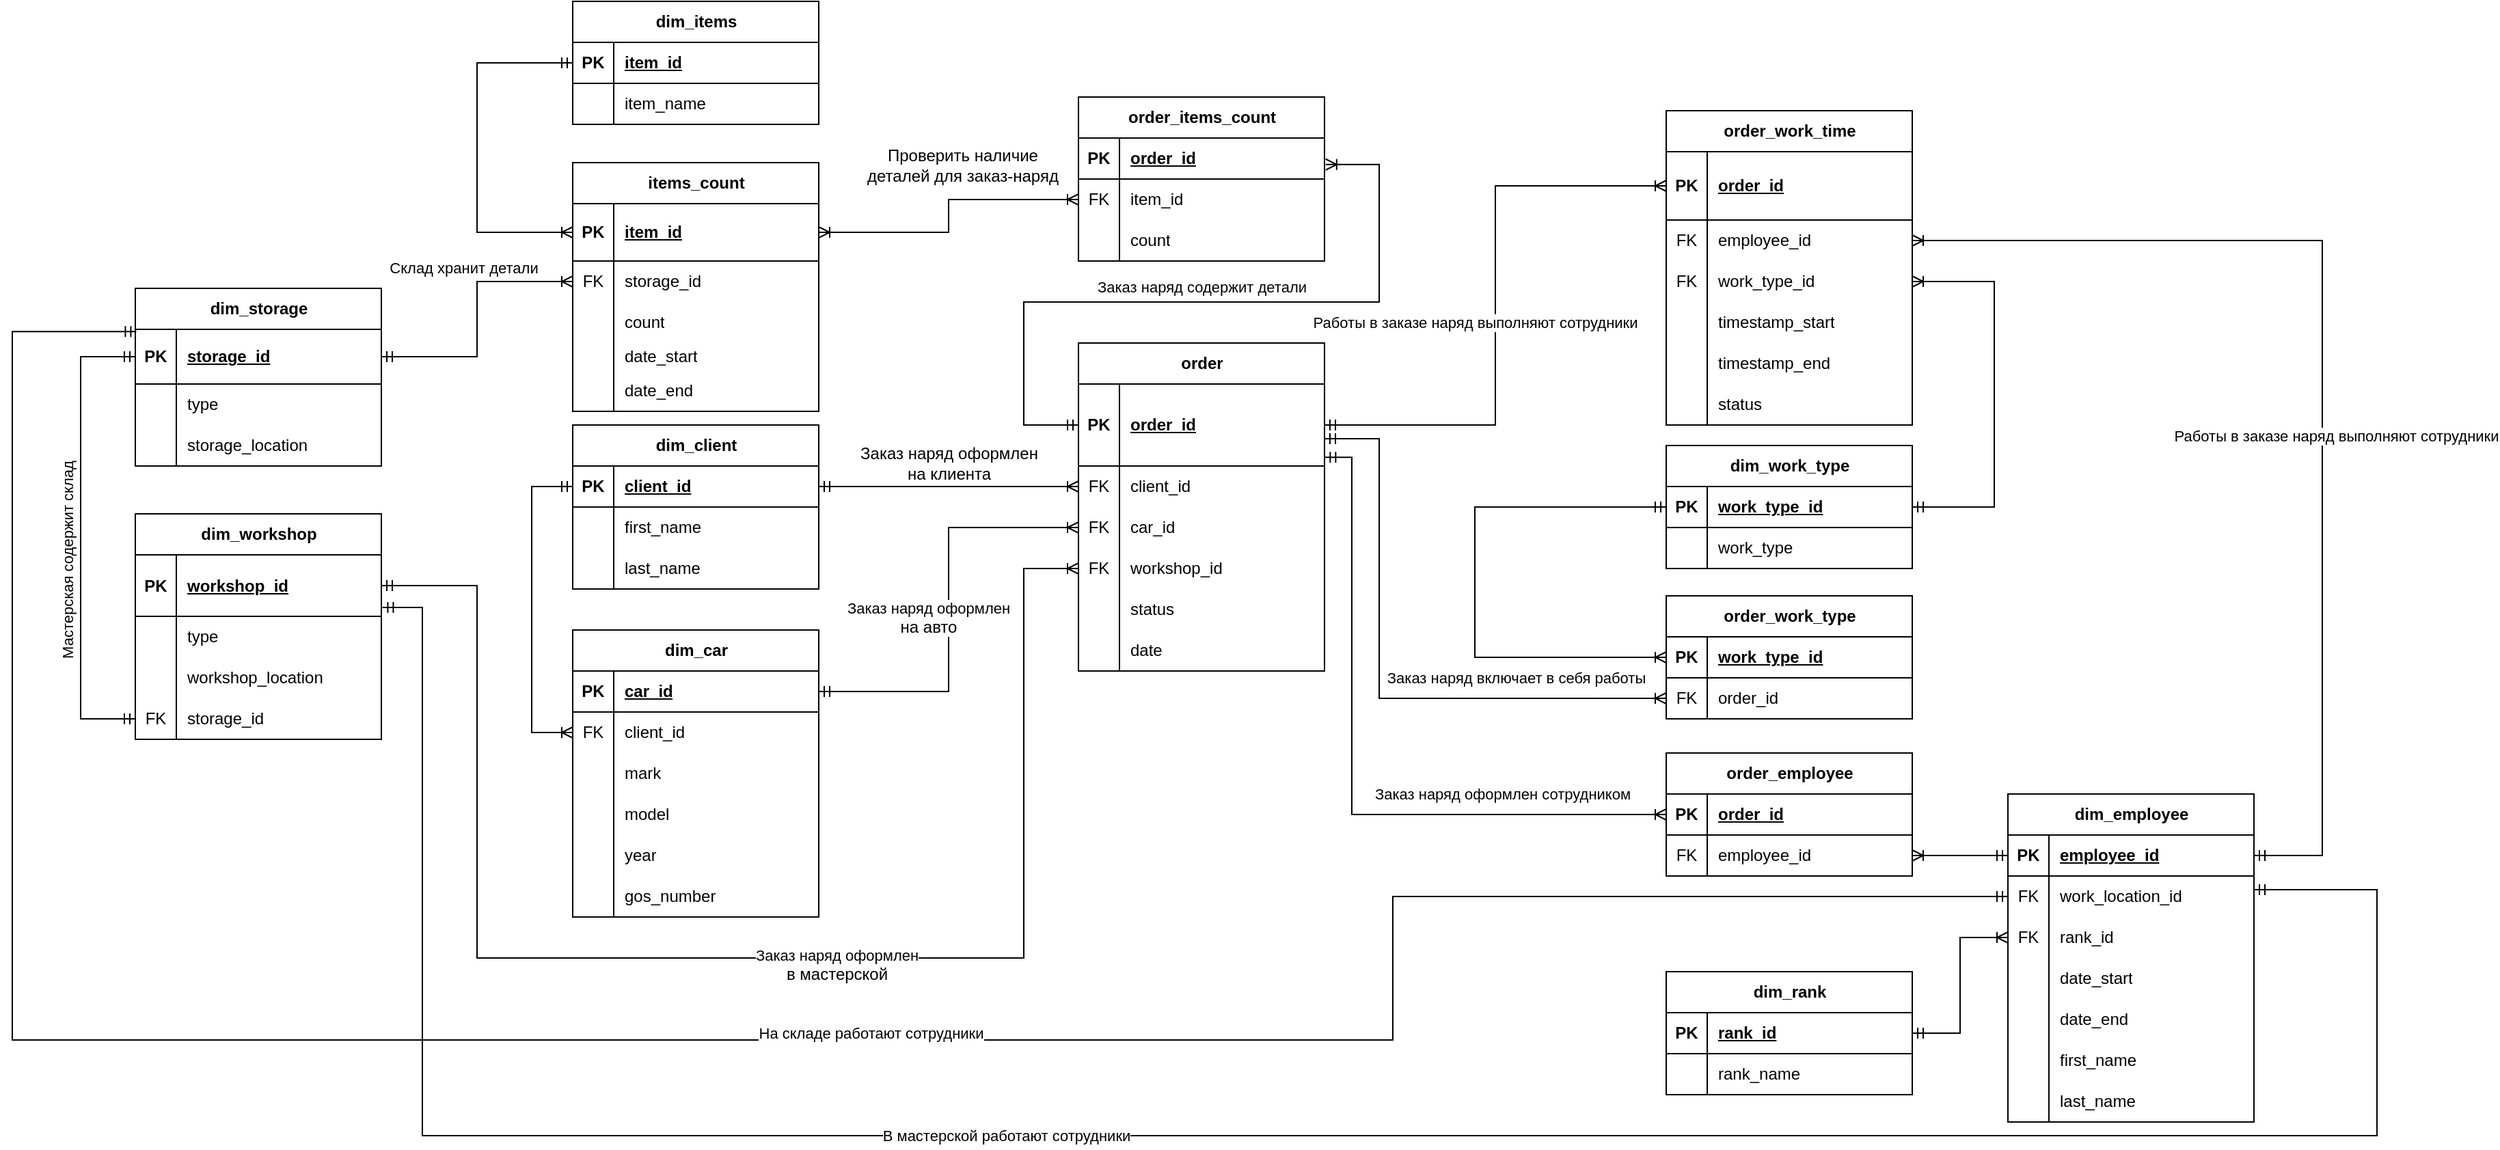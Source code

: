 <mxfile version="21.1.2" type="device">
  <diagram name="Page-1" id="w_Q9kk3hQiFyqafedw-o">
    <mxGraphModel dx="2947" dy="1616" grid="1" gridSize="10" guides="1" tooltips="1" connect="1" arrows="1" fold="1" page="1" pageScale="1" pageWidth="827" pageHeight="1169" math="0" shadow="0">
      <root>
        <mxCell id="0" />
        <mxCell id="1" parent="0" />
        <mxCell id="aGbdjY1cf2T7vfFp2ijr-1" value="dim_car" style="shape=table;startSize=30;container=1;collapsible=1;childLayout=tableLayout;fixedRows=1;rowLines=0;fontStyle=1;align=center;resizeLast=1;html=1;" parent="1" vertex="1">
          <mxGeometry x="-370" y="670" width="180" height="210" as="geometry" />
        </mxCell>
        <mxCell id="aGbdjY1cf2T7vfFp2ijr-2" value="" style="shape=tableRow;horizontal=0;startSize=0;swimlaneHead=0;swimlaneBody=0;fillColor=none;collapsible=0;dropTarget=0;points=[[0,0.5],[1,0.5]];portConstraint=eastwest;top=0;left=0;right=0;bottom=1;" parent="aGbdjY1cf2T7vfFp2ijr-1" vertex="1">
          <mxGeometry y="30" width="180" height="30" as="geometry" />
        </mxCell>
        <mxCell id="aGbdjY1cf2T7vfFp2ijr-3" value="PK" style="shape=partialRectangle;connectable=0;fillColor=none;top=0;left=0;bottom=0;right=0;fontStyle=1;overflow=hidden;whiteSpace=wrap;html=1;" parent="aGbdjY1cf2T7vfFp2ijr-2" vertex="1">
          <mxGeometry width="30" height="30" as="geometry">
            <mxRectangle width="30" height="30" as="alternateBounds" />
          </mxGeometry>
        </mxCell>
        <mxCell id="aGbdjY1cf2T7vfFp2ijr-4" value="car_id" style="shape=partialRectangle;connectable=0;fillColor=none;top=0;left=0;bottom=0;right=0;align=left;spacingLeft=6;fontStyle=5;overflow=hidden;whiteSpace=wrap;html=1;" parent="aGbdjY1cf2T7vfFp2ijr-2" vertex="1">
          <mxGeometry x="30" width="150" height="30" as="geometry">
            <mxRectangle width="150" height="30" as="alternateBounds" />
          </mxGeometry>
        </mxCell>
        <mxCell id="aGbdjY1cf2T7vfFp2ijr-5" value="" style="shape=tableRow;horizontal=0;startSize=0;swimlaneHead=0;swimlaneBody=0;fillColor=none;collapsible=0;dropTarget=0;points=[[0,0.5],[1,0.5]];portConstraint=eastwest;top=0;left=0;right=0;bottom=0;" parent="aGbdjY1cf2T7vfFp2ijr-1" vertex="1">
          <mxGeometry y="60" width="180" height="30" as="geometry" />
        </mxCell>
        <mxCell id="aGbdjY1cf2T7vfFp2ijr-6" value="FK" style="shape=partialRectangle;connectable=0;fillColor=none;top=0;left=0;bottom=0;right=0;editable=1;overflow=hidden;whiteSpace=wrap;html=1;" parent="aGbdjY1cf2T7vfFp2ijr-5" vertex="1">
          <mxGeometry width="30" height="30" as="geometry">
            <mxRectangle width="30" height="30" as="alternateBounds" />
          </mxGeometry>
        </mxCell>
        <mxCell id="aGbdjY1cf2T7vfFp2ijr-7" value="client_id" style="shape=partialRectangle;connectable=0;fillColor=none;top=0;left=0;bottom=0;right=0;align=left;spacingLeft=6;overflow=hidden;whiteSpace=wrap;html=1;" parent="aGbdjY1cf2T7vfFp2ijr-5" vertex="1">
          <mxGeometry x="30" width="150" height="30" as="geometry">
            <mxRectangle width="150" height="30" as="alternateBounds" />
          </mxGeometry>
        </mxCell>
        <mxCell id="aGbdjY1cf2T7vfFp2ijr-8" value="" style="shape=tableRow;horizontal=0;startSize=0;swimlaneHead=0;swimlaneBody=0;fillColor=none;collapsible=0;dropTarget=0;points=[[0,0.5],[1,0.5]];portConstraint=eastwest;top=0;left=0;right=0;bottom=0;" parent="aGbdjY1cf2T7vfFp2ijr-1" vertex="1">
          <mxGeometry y="90" width="180" height="30" as="geometry" />
        </mxCell>
        <mxCell id="aGbdjY1cf2T7vfFp2ijr-9" value="" style="shape=partialRectangle;connectable=0;fillColor=none;top=0;left=0;bottom=0;right=0;editable=1;overflow=hidden;whiteSpace=wrap;html=1;" parent="aGbdjY1cf2T7vfFp2ijr-8" vertex="1">
          <mxGeometry width="30" height="30" as="geometry">
            <mxRectangle width="30" height="30" as="alternateBounds" />
          </mxGeometry>
        </mxCell>
        <mxCell id="aGbdjY1cf2T7vfFp2ijr-10" value="mark" style="shape=partialRectangle;connectable=0;fillColor=none;top=0;left=0;bottom=0;right=0;align=left;spacingLeft=6;overflow=hidden;whiteSpace=wrap;html=1;" parent="aGbdjY1cf2T7vfFp2ijr-8" vertex="1">
          <mxGeometry x="30" width="150" height="30" as="geometry">
            <mxRectangle width="150" height="30" as="alternateBounds" />
          </mxGeometry>
        </mxCell>
        <mxCell id="aGbdjY1cf2T7vfFp2ijr-20" value="" style="shape=tableRow;horizontal=0;startSize=0;swimlaneHead=0;swimlaneBody=0;fillColor=none;collapsible=0;dropTarget=0;points=[[0,0.5],[1,0.5]];portConstraint=eastwest;top=0;left=0;right=0;bottom=0;" parent="aGbdjY1cf2T7vfFp2ijr-1" vertex="1">
          <mxGeometry y="120" width="180" height="30" as="geometry" />
        </mxCell>
        <mxCell id="aGbdjY1cf2T7vfFp2ijr-21" value="" style="shape=partialRectangle;connectable=0;fillColor=none;top=0;left=0;bottom=0;right=0;editable=1;overflow=hidden;whiteSpace=wrap;html=1;" parent="aGbdjY1cf2T7vfFp2ijr-20" vertex="1">
          <mxGeometry width="30" height="30" as="geometry">
            <mxRectangle width="30" height="30" as="alternateBounds" />
          </mxGeometry>
        </mxCell>
        <mxCell id="aGbdjY1cf2T7vfFp2ijr-22" value="model" style="shape=partialRectangle;connectable=0;fillColor=none;top=0;left=0;bottom=0;right=0;align=left;spacingLeft=6;overflow=hidden;whiteSpace=wrap;html=1;" parent="aGbdjY1cf2T7vfFp2ijr-20" vertex="1">
          <mxGeometry x="30" width="150" height="30" as="geometry">
            <mxRectangle width="150" height="30" as="alternateBounds" />
          </mxGeometry>
        </mxCell>
        <mxCell id="aGbdjY1cf2T7vfFp2ijr-23" value="" style="shape=tableRow;horizontal=0;startSize=0;swimlaneHead=0;swimlaneBody=0;fillColor=none;collapsible=0;dropTarget=0;points=[[0,0.5],[1,0.5]];portConstraint=eastwest;top=0;left=0;right=0;bottom=0;" parent="aGbdjY1cf2T7vfFp2ijr-1" vertex="1">
          <mxGeometry y="150" width="180" height="30" as="geometry" />
        </mxCell>
        <mxCell id="aGbdjY1cf2T7vfFp2ijr-24" value="" style="shape=partialRectangle;connectable=0;fillColor=none;top=0;left=0;bottom=0;right=0;editable=1;overflow=hidden;whiteSpace=wrap;html=1;" parent="aGbdjY1cf2T7vfFp2ijr-23" vertex="1">
          <mxGeometry width="30" height="30" as="geometry">
            <mxRectangle width="30" height="30" as="alternateBounds" />
          </mxGeometry>
        </mxCell>
        <mxCell id="aGbdjY1cf2T7vfFp2ijr-25" value="year" style="shape=partialRectangle;connectable=0;fillColor=none;top=0;left=0;bottom=0;right=0;align=left;spacingLeft=6;overflow=hidden;whiteSpace=wrap;html=1;" parent="aGbdjY1cf2T7vfFp2ijr-23" vertex="1">
          <mxGeometry x="30" width="150" height="30" as="geometry">
            <mxRectangle width="150" height="30" as="alternateBounds" />
          </mxGeometry>
        </mxCell>
        <mxCell id="aGbdjY1cf2T7vfFp2ijr-11" value="" style="shape=tableRow;horizontal=0;startSize=0;swimlaneHead=0;swimlaneBody=0;fillColor=none;collapsible=0;dropTarget=0;points=[[0,0.5],[1,0.5]];portConstraint=eastwest;top=0;left=0;right=0;bottom=0;" parent="aGbdjY1cf2T7vfFp2ijr-1" vertex="1">
          <mxGeometry y="180" width="180" height="30" as="geometry" />
        </mxCell>
        <mxCell id="aGbdjY1cf2T7vfFp2ijr-12" value="" style="shape=partialRectangle;connectable=0;fillColor=none;top=0;left=0;bottom=0;right=0;editable=1;overflow=hidden;whiteSpace=wrap;html=1;" parent="aGbdjY1cf2T7vfFp2ijr-11" vertex="1">
          <mxGeometry width="30" height="30" as="geometry">
            <mxRectangle width="30" height="30" as="alternateBounds" />
          </mxGeometry>
        </mxCell>
        <mxCell id="aGbdjY1cf2T7vfFp2ijr-13" value="gos_number" style="shape=partialRectangle;connectable=0;fillColor=none;top=0;left=0;bottom=0;right=0;align=left;spacingLeft=6;overflow=hidden;whiteSpace=wrap;html=1;" parent="aGbdjY1cf2T7vfFp2ijr-11" vertex="1">
          <mxGeometry x="30" width="150" height="30" as="geometry">
            <mxRectangle width="150" height="30" as="alternateBounds" />
          </mxGeometry>
        </mxCell>
        <mxCell id="aGbdjY1cf2T7vfFp2ijr-29" value="dim_client" style="shape=table;startSize=30;container=1;collapsible=1;childLayout=tableLayout;fixedRows=1;rowLines=0;fontStyle=1;align=center;resizeLast=1;html=1;" parent="1" vertex="1">
          <mxGeometry x="-370" y="520" width="180" height="120" as="geometry" />
        </mxCell>
        <mxCell id="aGbdjY1cf2T7vfFp2ijr-30" value="" style="shape=tableRow;horizontal=0;startSize=0;swimlaneHead=0;swimlaneBody=0;fillColor=none;collapsible=0;dropTarget=0;points=[[0,0.5],[1,0.5]];portConstraint=eastwest;top=0;left=0;right=0;bottom=1;" parent="aGbdjY1cf2T7vfFp2ijr-29" vertex="1">
          <mxGeometry y="30" width="180" height="30" as="geometry" />
        </mxCell>
        <mxCell id="aGbdjY1cf2T7vfFp2ijr-31" value="PK" style="shape=partialRectangle;connectable=0;fillColor=none;top=0;left=0;bottom=0;right=0;fontStyle=1;overflow=hidden;whiteSpace=wrap;html=1;" parent="aGbdjY1cf2T7vfFp2ijr-30" vertex="1">
          <mxGeometry width="30" height="30" as="geometry">
            <mxRectangle width="30" height="30" as="alternateBounds" />
          </mxGeometry>
        </mxCell>
        <mxCell id="aGbdjY1cf2T7vfFp2ijr-32" value="client_id" style="shape=partialRectangle;connectable=0;fillColor=none;top=0;left=0;bottom=0;right=0;align=left;spacingLeft=6;fontStyle=5;overflow=hidden;whiteSpace=wrap;html=1;" parent="aGbdjY1cf2T7vfFp2ijr-30" vertex="1">
          <mxGeometry x="30" width="150" height="30" as="geometry">
            <mxRectangle width="150" height="30" as="alternateBounds" />
          </mxGeometry>
        </mxCell>
        <mxCell id="aGbdjY1cf2T7vfFp2ijr-33" value="" style="shape=tableRow;horizontal=0;startSize=0;swimlaneHead=0;swimlaneBody=0;fillColor=none;collapsible=0;dropTarget=0;points=[[0,0.5],[1,0.5]];portConstraint=eastwest;top=0;left=0;right=0;bottom=0;" parent="aGbdjY1cf2T7vfFp2ijr-29" vertex="1">
          <mxGeometry y="60" width="180" height="30" as="geometry" />
        </mxCell>
        <mxCell id="aGbdjY1cf2T7vfFp2ijr-34" value="" style="shape=partialRectangle;connectable=0;fillColor=none;top=0;left=0;bottom=0;right=0;editable=1;overflow=hidden;whiteSpace=wrap;html=1;" parent="aGbdjY1cf2T7vfFp2ijr-33" vertex="1">
          <mxGeometry width="30" height="30" as="geometry">
            <mxRectangle width="30" height="30" as="alternateBounds" />
          </mxGeometry>
        </mxCell>
        <mxCell id="aGbdjY1cf2T7vfFp2ijr-35" value="first_name" style="shape=partialRectangle;connectable=0;fillColor=none;top=0;left=0;bottom=0;right=0;align=left;spacingLeft=6;overflow=hidden;whiteSpace=wrap;html=1;" parent="aGbdjY1cf2T7vfFp2ijr-33" vertex="1">
          <mxGeometry x="30" width="150" height="30" as="geometry">
            <mxRectangle width="150" height="30" as="alternateBounds" />
          </mxGeometry>
        </mxCell>
        <mxCell id="aGbdjY1cf2T7vfFp2ijr-36" value="" style="shape=tableRow;horizontal=0;startSize=0;swimlaneHead=0;swimlaneBody=0;fillColor=none;collapsible=0;dropTarget=0;points=[[0,0.5],[1,0.5]];portConstraint=eastwest;top=0;left=0;right=0;bottom=0;" parent="aGbdjY1cf2T7vfFp2ijr-29" vertex="1">
          <mxGeometry y="90" width="180" height="30" as="geometry" />
        </mxCell>
        <mxCell id="aGbdjY1cf2T7vfFp2ijr-37" value="" style="shape=partialRectangle;connectable=0;fillColor=none;top=0;left=0;bottom=0;right=0;editable=1;overflow=hidden;whiteSpace=wrap;html=1;" parent="aGbdjY1cf2T7vfFp2ijr-36" vertex="1">
          <mxGeometry width="30" height="30" as="geometry">
            <mxRectangle width="30" height="30" as="alternateBounds" />
          </mxGeometry>
        </mxCell>
        <mxCell id="aGbdjY1cf2T7vfFp2ijr-38" value="last_name" style="shape=partialRectangle;connectable=0;fillColor=none;top=0;left=0;bottom=0;right=0;align=left;spacingLeft=6;overflow=hidden;whiteSpace=wrap;html=1;" parent="aGbdjY1cf2T7vfFp2ijr-36" vertex="1">
          <mxGeometry x="30" width="150" height="30" as="geometry">
            <mxRectangle width="150" height="30" as="alternateBounds" />
          </mxGeometry>
        </mxCell>
        <mxCell id="aGbdjY1cf2T7vfFp2ijr-52" value="" style="fontSize=12;html=1;endArrow=ERoneToMany;startArrow=ERmandOne;rounded=0;exitX=0;exitY=0.5;exitDx=0;exitDy=0;entryX=0;entryY=0.5;entryDx=0;entryDy=0;edgeStyle=orthogonalEdgeStyle;" parent="1" source="aGbdjY1cf2T7vfFp2ijr-30" target="aGbdjY1cf2T7vfFp2ijr-5" edge="1">
          <mxGeometry width="100" height="100" relative="1" as="geometry">
            <mxPoint x="250" y="885" as="sourcePoint" />
            <mxPoint x="350" y="785" as="targetPoint" />
            <Array as="points">
              <mxPoint x="-400" y="565" />
              <mxPoint x="-400" y="745" />
            </Array>
          </mxGeometry>
        </mxCell>
        <mxCell id="aGbdjY1cf2T7vfFp2ijr-74" value="order" style="shape=table;startSize=30;container=1;collapsible=1;childLayout=tableLayout;fixedRows=1;rowLines=0;fontStyle=1;align=center;resizeLast=1;html=1;" parent="1" vertex="1">
          <mxGeometry y="460" width="180" height="240.0" as="geometry" />
        </mxCell>
        <mxCell id="aGbdjY1cf2T7vfFp2ijr-75" value="" style="shape=tableRow;horizontal=0;startSize=0;swimlaneHead=0;swimlaneBody=0;fillColor=none;collapsible=0;dropTarget=0;points=[[0,0.5],[1,0.5]];portConstraint=eastwest;top=0;left=0;right=0;bottom=1;" parent="aGbdjY1cf2T7vfFp2ijr-74" vertex="1">
          <mxGeometry y="30" width="180" height="60" as="geometry" />
        </mxCell>
        <mxCell id="aGbdjY1cf2T7vfFp2ijr-76" value="PK" style="shape=partialRectangle;connectable=0;fillColor=none;top=0;left=0;bottom=0;right=0;fontStyle=1;overflow=hidden;whiteSpace=wrap;html=1;" parent="aGbdjY1cf2T7vfFp2ijr-75" vertex="1">
          <mxGeometry width="30" height="60" as="geometry">
            <mxRectangle width="30" height="60" as="alternateBounds" />
          </mxGeometry>
        </mxCell>
        <mxCell id="aGbdjY1cf2T7vfFp2ijr-77" value="order_id" style="shape=partialRectangle;connectable=0;fillColor=none;top=0;left=0;bottom=0;right=0;align=left;spacingLeft=6;fontStyle=5;overflow=hidden;whiteSpace=wrap;html=1;" parent="aGbdjY1cf2T7vfFp2ijr-75" vertex="1">
          <mxGeometry x="30" width="150" height="60" as="geometry">
            <mxRectangle width="150" height="60" as="alternateBounds" />
          </mxGeometry>
        </mxCell>
        <mxCell id="aGbdjY1cf2T7vfFp2ijr-81" value="" style="shape=tableRow;horizontal=0;startSize=0;swimlaneHead=0;swimlaneBody=0;fillColor=none;collapsible=0;dropTarget=0;points=[[0,0.5],[1,0.5]];portConstraint=eastwest;top=0;left=0;right=0;bottom=0;" parent="aGbdjY1cf2T7vfFp2ijr-74" vertex="1">
          <mxGeometry y="90" width="180" height="30" as="geometry" />
        </mxCell>
        <mxCell id="aGbdjY1cf2T7vfFp2ijr-82" value="FK" style="shape=partialRectangle;connectable=0;fillColor=none;top=0;left=0;bottom=0;right=0;editable=1;overflow=hidden;whiteSpace=wrap;html=1;" parent="aGbdjY1cf2T7vfFp2ijr-81" vertex="1">
          <mxGeometry width="30" height="30" as="geometry">
            <mxRectangle width="30" height="30" as="alternateBounds" />
          </mxGeometry>
        </mxCell>
        <mxCell id="aGbdjY1cf2T7vfFp2ijr-83" value="client_id" style="shape=partialRectangle;connectable=0;fillColor=none;top=0;left=0;bottom=0;right=0;align=left;spacingLeft=6;overflow=hidden;whiteSpace=wrap;html=1;" parent="aGbdjY1cf2T7vfFp2ijr-81" vertex="1">
          <mxGeometry x="30" width="150" height="30" as="geometry">
            <mxRectangle width="150" height="30" as="alternateBounds" />
          </mxGeometry>
        </mxCell>
        <mxCell id="aGbdjY1cf2T7vfFp2ijr-132" value="" style="shape=tableRow;horizontal=0;startSize=0;swimlaneHead=0;swimlaneBody=0;fillColor=none;collapsible=0;dropTarget=0;points=[[0,0.5],[1,0.5]];portConstraint=eastwest;top=0;left=0;right=0;bottom=0;" parent="aGbdjY1cf2T7vfFp2ijr-74" vertex="1">
          <mxGeometry y="120" width="180" height="30" as="geometry" />
        </mxCell>
        <mxCell id="aGbdjY1cf2T7vfFp2ijr-133" value="FK" style="shape=partialRectangle;connectable=0;fillColor=none;top=0;left=0;bottom=0;right=0;editable=1;overflow=hidden;whiteSpace=wrap;html=1;" parent="aGbdjY1cf2T7vfFp2ijr-132" vertex="1">
          <mxGeometry width="30" height="30" as="geometry">
            <mxRectangle width="30" height="30" as="alternateBounds" />
          </mxGeometry>
        </mxCell>
        <mxCell id="aGbdjY1cf2T7vfFp2ijr-134" value="car_id" style="shape=partialRectangle;connectable=0;fillColor=none;top=0;left=0;bottom=0;right=0;align=left;spacingLeft=6;overflow=hidden;whiteSpace=wrap;html=1;" parent="aGbdjY1cf2T7vfFp2ijr-132" vertex="1">
          <mxGeometry x="30" width="150" height="30" as="geometry">
            <mxRectangle width="150" height="30" as="alternateBounds" />
          </mxGeometry>
        </mxCell>
        <mxCell id="aGbdjY1cf2T7vfFp2ijr-135" value="" style="shape=tableRow;horizontal=0;startSize=0;swimlaneHead=0;swimlaneBody=0;fillColor=none;collapsible=0;dropTarget=0;points=[[0,0.5],[1,0.5]];portConstraint=eastwest;top=0;left=0;right=0;bottom=0;" parent="aGbdjY1cf2T7vfFp2ijr-74" vertex="1">
          <mxGeometry y="150" width="180" height="30" as="geometry" />
        </mxCell>
        <mxCell id="aGbdjY1cf2T7vfFp2ijr-136" value="FK" style="shape=partialRectangle;connectable=0;fillColor=none;top=0;left=0;bottom=0;right=0;editable=1;overflow=hidden;whiteSpace=wrap;html=1;" parent="aGbdjY1cf2T7vfFp2ijr-135" vertex="1">
          <mxGeometry width="30" height="30" as="geometry">
            <mxRectangle width="30" height="30" as="alternateBounds" />
          </mxGeometry>
        </mxCell>
        <mxCell id="aGbdjY1cf2T7vfFp2ijr-137" value="workshop_id" style="shape=partialRectangle;connectable=0;fillColor=none;top=0;left=0;bottom=0;right=0;align=left;spacingLeft=6;overflow=hidden;whiteSpace=wrap;html=1;" parent="aGbdjY1cf2T7vfFp2ijr-135" vertex="1">
          <mxGeometry x="30" width="150" height="30" as="geometry">
            <mxRectangle width="150" height="30" as="alternateBounds" />
          </mxGeometry>
        </mxCell>
        <mxCell id="aGbdjY1cf2T7vfFp2ijr-219" value="" style="shape=tableRow;horizontal=0;startSize=0;swimlaneHead=0;swimlaneBody=0;fillColor=none;collapsible=0;dropTarget=0;points=[[0,0.5],[1,0.5]];portConstraint=eastwest;top=0;left=0;right=0;bottom=0;" parent="aGbdjY1cf2T7vfFp2ijr-74" vertex="1">
          <mxGeometry y="180" width="180" height="30" as="geometry" />
        </mxCell>
        <mxCell id="aGbdjY1cf2T7vfFp2ijr-220" value="" style="shape=partialRectangle;connectable=0;fillColor=none;top=0;left=0;bottom=0;right=0;editable=1;overflow=hidden;whiteSpace=wrap;html=1;" parent="aGbdjY1cf2T7vfFp2ijr-219" vertex="1">
          <mxGeometry width="30" height="30" as="geometry">
            <mxRectangle width="30" height="30" as="alternateBounds" />
          </mxGeometry>
        </mxCell>
        <mxCell id="aGbdjY1cf2T7vfFp2ijr-221" value="status" style="shape=partialRectangle;connectable=0;fillColor=none;top=0;left=0;bottom=0;right=0;align=left;spacingLeft=6;overflow=hidden;whiteSpace=wrap;html=1;" parent="aGbdjY1cf2T7vfFp2ijr-219" vertex="1">
          <mxGeometry x="30" width="150" height="30" as="geometry">
            <mxRectangle width="150" height="30" as="alternateBounds" />
          </mxGeometry>
        </mxCell>
        <mxCell id="aGbdjY1cf2T7vfFp2ijr-138" value="" style="shape=tableRow;horizontal=0;startSize=0;swimlaneHead=0;swimlaneBody=0;fillColor=none;collapsible=0;dropTarget=0;points=[[0,0.5],[1,0.5]];portConstraint=eastwest;top=0;left=0;right=0;bottom=0;" parent="aGbdjY1cf2T7vfFp2ijr-74" vertex="1">
          <mxGeometry y="210" width="180" height="30" as="geometry" />
        </mxCell>
        <mxCell id="aGbdjY1cf2T7vfFp2ijr-139" value="" style="shape=partialRectangle;connectable=0;fillColor=none;top=0;left=0;bottom=0;right=0;editable=1;overflow=hidden;whiteSpace=wrap;html=1;" parent="aGbdjY1cf2T7vfFp2ijr-138" vertex="1">
          <mxGeometry width="30" height="30" as="geometry">
            <mxRectangle width="30" height="30" as="alternateBounds" />
          </mxGeometry>
        </mxCell>
        <mxCell id="aGbdjY1cf2T7vfFp2ijr-140" value="date" style="shape=partialRectangle;connectable=0;fillColor=none;top=0;left=0;bottom=0;right=0;align=left;spacingLeft=6;overflow=hidden;whiteSpace=wrap;html=1;" parent="aGbdjY1cf2T7vfFp2ijr-138" vertex="1">
          <mxGeometry x="30" width="150" height="30" as="geometry">
            <mxRectangle width="150" height="30" as="alternateBounds" />
          </mxGeometry>
        </mxCell>
        <mxCell id="aGbdjY1cf2T7vfFp2ijr-144" value="dim_employee" style="shape=table;startSize=30;container=1;collapsible=1;childLayout=tableLayout;fixedRows=1;rowLines=0;fontStyle=1;align=center;resizeLast=1;html=1;" parent="1" vertex="1">
          <mxGeometry x="680" y="790" width="180" height="240" as="geometry" />
        </mxCell>
        <mxCell id="aGbdjY1cf2T7vfFp2ijr-145" value="" style="shape=tableRow;horizontal=0;startSize=0;swimlaneHead=0;swimlaneBody=0;fillColor=none;collapsible=0;dropTarget=0;points=[[0,0.5],[1,0.5]];portConstraint=eastwest;top=0;left=0;right=0;bottom=1;" parent="aGbdjY1cf2T7vfFp2ijr-144" vertex="1">
          <mxGeometry y="30" width="180" height="30" as="geometry" />
        </mxCell>
        <mxCell id="aGbdjY1cf2T7vfFp2ijr-146" value="PK" style="shape=partialRectangle;connectable=0;fillColor=none;top=0;left=0;bottom=0;right=0;fontStyle=1;overflow=hidden;whiteSpace=wrap;html=1;" parent="aGbdjY1cf2T7vfFp2ijr-145" vertex="1">
          <mxGeometry width="30" height="30" as="geometry">
            <mxRectangle width="30" height="30" as="alternateBounds" />
          </mxGeometry>
        </mxCell>
        <mxCell id="aGbdjY1cf2T7vfFp2ijr-147" value="employee_id" style="shape=partialRectangle;connectable=0;fillColor=none;top=0;left=0;bottom=0;right=0;align=left;spacingLeft=6;fontStyle=5;overflow=hidden;whiteSpace=wrap;html=1;" parent="aGbdjY1cf2T7vfFp2ijr-145" vertex="1">
          <mxGeometry x="30" width="150" height="30" as="geometry">
            <mxRectangle width="150" height="30" as="alternateBounds" />
          </mxGeometry>
        </mxCell>
        <mxCell id="aGbdjY1cf2T7vfFp2ijr-148" value="" style="shape=tableRow;horizontal=0;startSize=0;swimlaneHead=0;swimlaneBody=0;fillColor=none;collapsible=0;dropTarget=0;points=[[0,0.5],[1,0.5]];portConstraint=eastwest;top=0;left=0;right=0;bottom=0;" parent="aGbdjY1cf2T7vfFp2ijr-144" vertex="1">
          <mxGeometry y="60" width="180" height="30" as="geometry" />
        </mxCell>
        <mxCell id="aGbdjY1cf2T7vfFp2ijr-149" value="FK" style="shape=partialRectangle;connectable=0;fillColor=none;top=0;left=0;bottom=0;right=0;editable=1;overflow=hidden;whiteSpace=wrap;html=1;" parent="aGbdjY1cf2T7vfFp2ijr-148" vertex="1">
          <mxGeometry width="30" height="30" as="geometry">
            <mxRectangle width="30" height="30" as="alternateBounds" />
          </mxGeometry>
        </mxCell>
        <mxCell id="aGbdjY1cf2T7vfFp2ijr-150" value="work_location_id" style="shape=partialRectangle;connectable=0;fillColor=none;top=0;left=0;bottom=0;right=0;align=left;spacingLeft=6;overflow=hidden;whiteSpace=wrap;html=1;" parent="aGbdjY1cf2T7vfFp2ijr-148" vertex="1">
          <mxGeometry x="30" width="150" height="30" as="geometry">
            <mxRectangle width="150" height="30" as="alternateBounds" />
          </mxGeometry>
        </mxCell>
        <mxCell id="aGbdjY1cf2T7vfFp2ijr-157" value="" style="shape=tableRow;horizontal=0;startSize=0;swimlaneHead=0;swimlaneBody=0;fillColor=none;collapsible=0;dropTarget=0;points=[[0,0.5],[1,0.5]];portConstraint=eastwest;top=0;left=0;right=0;bottom=0;" parent="aGbdjY1cf2T7vfFp2ijr-144" vertex="1">
          <mxGeometry y="90" width="180" height="30" as="geometry" />
        </mxCell>
        <mxCell id="aGbdjY1cf2T7vfFp2ijr-158" value="FK" style="shape=partialRectangle;connectable=0;fillColor=none;top=0;left=0;bottom=0;right=0;editable=1;overflow=hidden;whiteSpace=wrap;html=1;" parent="aGbdjY1cf2T7vfFp2ijr-157" vertex="1">
          <mxGeometry width="30" height="30" as="geometry">
            <mxRectangle width="30" height="30" as="alternateBounds" />
          </mxGeometry>
        </mxCell>
        <mxCell id="aGbdjY1cf2T7vfFp2ijr-159" value="rank_id" style="shape=partialRectangle;connectable=0;fillColor=none;top=0;left=0;bottom=0;right=0;align=left;spacingLeft=6;overflow=hidden;whiteSpace=wrap;html=1;" parent="aGbdjY1cf2T7vfFp2ijr-157" vertex="1">
          <mxGeometry x="30" width="150" height="30" as="geometry">
            <mxRectangle width="150" height="30" as="alternateBounds" />
          </mxGeometry>
        </mxCell>
        <mxCell id="aGbdjY1cf2T7vfFp2ijr-160" value="" style="shape=tableRow;horizontal=0;startSize=0;swimlaneHead=0;swimlaneBody=0;fillColor=none;collapsible=0;dropTarget=0;points=[[0,0.5],[1,0.5]];portConstraint=eastwest;top=0;left=0;right=0;bottom=0;" parent="aGbdjY1cf2T7vfFp2ijr-144" vertex="1">
          <mxGeometry y="120" width="180" height="30" as="geometry" />
        </mxCell>
        <mxCell id="aGbdjY1cf2T7vfFp2ijr-161" value="" style="shape=partialRectangle;connectable=0;fillColor=none;top=0;left=0;bottom=0;right=0;editable=1;overflow=hidden;whiteSpace=wrap;html=1;" parent="aGbdjY1cf2T7vfFp2ijr-160" vertex="1">
          <mxGeometry width="30" height="30" as="geometry">
            <mxRectangle width="30" height="30" as="alternateBounds" />
          </mxGeometry>
        </mxCell>
        <mxCell id="aGbdjY1cf2T7vfFp2ijr-162" value="date_start" style="shape=partialRectangle;connectable=0;fillColor=none;top=0;left=0;bottom=0;right=0;align=left;spacingLeft=6;overflow=hidden;whiteSpace=wrap;html=1;" parent="aGbdjY1cf2T7vfFp2ijr-160" vertex="1">
          <mxGeometry x="30" width="150" height="30" as="geometry">
            <mxRectangle width="150" height="30" as="alternateBounds" />
          </mxGeometry>
        </mxCell>
        <mxCell id="ba9aCO-yiTTlU-Hq1N48-104" value="" style="shape=tableRow;horizontal=0;startSize=0;swimlaneHead=0;swimlaneBody=0;fillColor=none;collapsible=0;dropTarget=0;points=[[0,0.5],[1,0.5]];portConstraint=eastwest;top=0;left=0;right=0;bottom=0;" vertex="1" parent="aGbdjY1cf2T7vfFp2ijr-144">
          <mxGeometry y="150" width="180" height="30" as="geometry" />
        </mxCell>
        <mxCell id="ba9aCO-yiTTlU-Hq1N48-105" value="" style="shape=partialRectangle;connectable=0;fillColor=none;top=0;left=0;bottom=0;right=0;editable=1;overflow=hidden;whiteSpace=wrap;html=1;" vertex="1" parent="ba9aCO-yiTTlU-Hq1N48-104">
          <mxGeometry width="30" height="30" as="geometry">
            <mxRectangle width="30" height="30" as="alternateBounds" />
          </mxGeometry>
        </mxCell>
        <mxCell id="ba9aCO-yiTTlU-Hq1N48-106" value="date_end" style="shape=partialRectangle;connectable=0;fillColor=none;top=0;left=0;bottom=0;right=0;align=left;spacingLeft=6;overflow=hidden;whiteSpace=wrap;html=1;" vertex="1" parent="ba9aCO-yiTTlU-Hq1N48-104">
          <mxGeometry x="30" width="150" height="30" as="geometry">
            <mxRectangle width="150" height="30" as="alternateBounds" />
          </mxGeometry>
        </mxCell>
        <mxCell id="aGbdjY1cf2T7vfFp2ijr-154" value="" style="shape=tableRow;horizontal=0;startSize=0;swimlaneHead=0;swimlaneBody=0;fillColor=none;collapsible=0;dropTarget=0;points=[[0,0.5],[1,0.5]];portConstraint=eastwest;top=0;left=0;right=0;bottom=0;" parent="aGbdjY1cf2T7vfFp2ijr-144" vertex="1">
          <mxGeometry y="180" width="180" height="30" as="geometry" />
        </mxCell>
        <mxCell id="aGbdjY1cf2T7vfFp2ijr-155" value="" style="shape=partialRectangle;connectable=0;fillColor=none;top=0;left=0;bottom=0;right=0;editable=1;overflow=hidden;whiteSpace=wrap;html=1;" parent="aGbdjY1cf2T7vfFp2ijr-154" vertex="1">
          <mxGeometry width="30" height="30" as="geometry">
            <mxRectangle width="30" height="30" as="alternateBounds" />
          </mxGeometry>
        </mxCell>
        <mxCell id="aGbdjY1cf2T7vfFp2ijr-156" value="first_name" style="shape=partialRectangle;connectable=0;fillColor=none;top=0;left=0;bottom=0;right=0;align=left;spacingLeft=6;overflow=hidden;whiteSpace=wrap;html=1;" parent="aGbdjY1cf2T7vfFp2ijr-154" vertex="1">
          <mxGeometry x="30" width="150" height="30" as="geometry">
            <mxRectangle width="150" height="30" as="alternateBounds" />
          </mxGeometry>
        </mxCell>
        <mxCell id="aGbdjY1cf2T7vfFp2ijr-151" value="" style="shape=tableRow;horizontal=0;startSize=0;swimlaneHead=0;swimlaneBody=0;fillColor=none;collapsible=0;dropTarget=0;points=[[0,0.5],[1,0.5]];portConstraint=eastwest;top=0;left=0;right=0;bottom=0;" parent="aGbdjY1cf2T7vfFp2ijr-144" vertex="1">
          <mxGeometry y="210" width="180" height="30" as="geometry" />
        </mxCell>
        <mxCell id="aGbdjY1cf2T7vfFp2ijr-152" value="" style="shape=partialRectangle;connectable=0;fillColor=none;top=0;left=0;bottom=0;right=0;editable=1;overflow=hidden;whiteSpace=wrap;html=1;" parent="aGbdjY1cf2T7vfFp2ijr-151" vertex="1">
          <mxGeometry width="30" height="30" as="geometry">
            <mxRectangle width="30" height="30" as="alternateBounds" />
          </mxGeometry>
        </mxCell>
        <mxCell id="aGbdjY1cf2T7vfFp2ijr-153" value="last_name" style="shape=partialRectangle;connectable=0;fillColor=none;top=0;left=0;bottom=0;right=0;align=left;spacingLeft=6;overflow=hidden;whiteSpace=wrap;html=1;" parent="aGbdjY1cf2T7vfFp2ijr-151" vertex="1">
          <mxGeometry x="30" width="150" height="30" as="geometry">
            <mxRectangle width="150" height="30" as="alternateBounds" />
          </mxGeometry>
        </mxCell>
        <mxCell id="aGbdjY1cf2T7vfFp2ijr-165" value="" style="edgeStyle=orthogonalEdgeStyle;fontSize=12;html=1;endArrow=ERoneToMany;startArrow=ERmandOne;rounded=0;exitX=1;exitY=0.5;exitDx=0;exitDy=0;entryX=0;entryY=0.5;entryDx=0;entryDy=0;" parent="1" source="aGbdjY1cf2T7vfFp2ijr-2" target="aGbdjY1cf2T7vfFp2ijr-132" edge="1">
          <mxGeometry width="100" height="100" relative="1" as="geometry">
            <mxPoint x="280" y="290" as="sourcePoint" />
            <mxPoint y="615" as="targetPoint" />
          </mxGeometry>
        </mxCell>
        <mxCell id="ba9aCO-yiTTlU-Hq1N48-128" value="Заказ наряд оформлен&lt;br style=&quot;border-color: var(--border-color); font-size: 12px; background-color: rgb(251, 251, 251);&quot;&gt;&lt;span style=&quot;font-size: 12px; background-color: rgb(251, 251, 251);&quot;&gt;на авто&lt;/span&gt;" style="edgeLabel;html=1;align=center;verticalAlign=middle;resizable=0;points=[];" vertex="1" connectable="0" parent="aGbdjY1cf2T7vfFp2ijr-165">
          <mxGeometry x="-0.292" y="5" relative="1" as="geometry">
            <mxPoint x="-10" y="-40" as="offset" />
          </mxGeometry>
        </mxCell>
        <mxCell id="aGbdjY1cf2T7vfFp2ijr-167" value="" style="fontSize=12;html=1;endArrow=ERoneToMany;startArrow=ERmandOne;rounded=0;elbow=vertical;exitX=1;exitY=0.5;exitDx=0;exitDy=0;entryX=0;entryY=0.5;entryDx=0;entryDy=0;edgeStyle=orthogonalEdgeStyle;" parent="1" source="aGbdjY1cf2T7vfFp2ijr-30" target="aGbdjY1cf2T7vfFp2ijr-81" edge="1">
          <mxGeometry width="100" height="100" relative="1" as="geometry">
            <mxPoint x="80" y="766" as="sourcePoint" />
            <mxPoint x="-10" y="580" as="targetPoint" />
          </mxGeometry>
        </mxCell>
        <mxCell id="aGbdjY1cf2T7vfFp2ijr-169" value="order_items_count" style="shape=table;startSize=30;container=1;collapsible=1;childLayout=tableLayout;fixedRows=1;rowLines=0;fontStyle=1;align=center;resizeLast=1;html=1;" parent="1" vertex="1">
          <mxGeometry y="280" width="180" height="120" as="geometry" />
        </mxCell>
        <mxCell id="aGbdjY1cf2T7vfFp2ijr-170" value="" style="shape=tableRow;horizontal=0;startSize=0;swimlaneHead=0;swimlaneBody=0;fillColor=none;collapsible=0;dropTarget=0;points=[[0,0.5],[1,0.5]];portConstraint=eastwest;top=0;left=0;right=0;bottom=1;" parent="aGbdjY1cf2T7vfFp2ijr-169" vertex="1">
          <mxGeometry y="30" width="180" height="30" as="geometry" />
        </mxCell>
        <mxCell id="aGbdjY1cf2T7vfFp2ijr-171" value="PK" style="shape=partialRectangle;connectable=0;fillColor=none;top=0;left=0;bottom=0;right=0;fontStyle=1;overflow=hidden;whiteSpace=wrap;html=1;" parent="aGbdjY1cf2T7vfFp2ijr-170" vertex="1">
          <mxGeometry width="30" height="30" as="geometry">
            <mxRectangle width="30" height="30" as="alternateBounds" />
          </mxGeometry>
        </mxCell>
        <mxCell id="aGbdjY1cf2T7vfFp2ijr-172" value="order_id" style="shape=partialRectangle;connectable=0;fillColor=none;top=0;left=0;bottom=0;right=0;align=left;spacingLeft=6;fontStyle=5;overflow=hidden;whiteSpace=wrap;html=1;" parent="aGbdjY1cf2T7vfFp2ijr-170" vertex="1">
          <mxGeometry x="30" width="150" height="30" as="geometry">
            <mxRectangle width="150" height="30" as="alternateBounds" />
          </mxGeometry>
        </mxCell>
        <mxCell id="aGbdjY1cf2T7vfFp2ijr-173" value="" style="shape=tableRow;horizontal=0;startSize=0;swimlaneHead=0;swimlaneBody=0;fillColor=none;collapsible=0;dropTarget=0;points=[[0,0.5],[1,0.5]];portConstraint=eastwest;top=0;left=0;right=0;bottom=0;" parent="aGbdjY1cf2T7vfFp2ijr-169" vertex="1">
          <mxGeometry y="60" width="180" height="30" as="geometry" />
        </mxCell>
        <mxCell id="aGbdjY1cf2T7vfFp2ijr-174" value="FK" style="shape=partialRectangle;connectable=0;fillColor=none;top=0;left=0;bottom=0;right=0;editable=1;overflow=hidden;whiteSpace=wrap;html=1;" parent="aGbdjY1cf2T7vfFp2ijr-173" vertex="1">
          <mxGeometry width="30" height="30" as="geometry">
            <mxRectangle width="30" height="30" as="alternateBounds" />
          </mxGeometry>
        </mxCell>
        <mxCell id="aGbdjY1cf2T7vfFp2ijr-175" value="item_id" style="shape=partialRectangle;connectable=0;fillColor=none;top=0;left=0;bottom=0;right=0;align=left;spacingLeft=6;overflow=hidden;whiteSpace=wrap;html=1;" parent="aGbdjY1cf2T7vfFp2ijr-173" vertex="1">
          <mxGeometry x="30" width="150" height="30" as="geometry">
            <mxRectangle width="150" height="30" as="alternateBounds" />
          </mxGeometry>
        </mxCell>
        <mxCell id="aGbdjY1cf2T7vfFp2ijr-176" value="" style="shape=tableRow;horizontal=0;startSize=0;swimlaneHead=0;swimlaneBody=0;fillColor=none;collapsible=0;dropTarget=0;points=[[0,0.5],[1,0.5]];portConstraint=eastwest;top=0;left=0;right=0;bottom=0;" parent="aGbdjY1cf2T7vfFp2ijr-169" vertex="1">
          <mxGeometry y="90" width="180" height="30" as="geometry" />
        </mxCell>
        <mxCell id="aGbdjY1cf2T7vfFp2ijr-177" value="" style="shape=partialRectangle;connectable=0;fillColor=none;top=0;left=0;bottom=0;right=0;editable=1;overflow=hidden;whiteSpace=wrap;html=1;" parent="aGbdjY1cf2T7vfFp2ijr-176" vertex="1">
          <mxGeometry width="30" height="30" as="geometry">
            <mxRectangle width="30" height="30" as="alternateBounds" />
          </mxGeometry>
        </mxCell>
        <mxCell id="aGbdjY1cf2T7vfFp2ijr-178" value="count" style="shape=partialRectangle;connectable=0;fillColor=none;top=0;left=0;bottom=0;right=0;align=left;spacingLeft=6;overflow=hidden;whiteSpace=wrap;html=1;" parent="aGbdjY1cf2T7vfFp2ijr-176" vertex="1">
          <mxGeometry x="30" width="150" height="30" as="geometry">
            <mxRectangle width="150" height="30" as="alternateBounds" />
          </mxGeometry>
        </mxCell>
        <mxCell id="aGbdjY1cf2T7vfFp2ijr-179" value="" style="fontSize=12;html=1;endArrow=ERoneToMany;startArrow=ERmandOne;rounded=0;elbow=vertical;exitX=0;exitY=0.5;exitDx=0;exitDy=0;entryX=1.005;entryY=0.646;entryDx=0;entryDy=0;edgeStyle=orthogonalEdgeStyle;entryPerimeter=0;" parent="1" source="aGbdjY1cf2T7vfFp2ijr-75" target="aGbdjY1cf2T7vfFp2ijr-170" edge="1">
          <mxGeometry width="100" height="100" relative="1" as="geometry">
            <mxPoint x="-20" y="860" as="sourcePoint" />
            <mxPoint x="10" y="575" as="targetPoint" />
            <Array as="points">
              <mxPoint x="-40" y="520" />
              <mxPoint x="-40" y="430" />
              <mxPoint x="220" y="430" />
              <mxPoint x="220" y="329" />
            </Array>
          </mxGeometry>
        </mxCell>
        <mxCell id="ba9aCO-yiTTlU-Hq1N48-121" value="Заказ наряд содержит детали" style="edgeLabel;html=1;align=center;verticalAlign=middle;resizable=0;points=[];" vertex="1" connectable="0" parent="aGbdjY1cf2T7vfFp2ijr-179">
          <mxGeometry x="-0.222" y="-1" relative="1" as="geometry">
            <mxPoint x="54" y="-12" as="offset" />
          </mxGeometry>
        </mxCell>
        <mxCell id="aGbdjY1cf2T7vfFp2ijr-182" value="order_work_type" style="shape=table;startSize=30;container=1;collapsible=1;childLayout=tableLayout;fixedRows=1;rowLines=0;fontStyle=1;align=center;resizeLast=1;html=1;" parent="1" vertex="1">
          <mxGeometry x="430" y="645" width="180" height="90" as="geometry" />
        </mxCell>
        <mxCell id="aGbdjY1cf2T7vfFp2ijr-183" value="" style="shape=tableRow;horizontal=0;startSize=0;swimlaneHead=0;swimlaneBody=0;fillColor=none;collapsible=0;dropTarget=0;points=[[0,0.5],[1,0.5]];portConstraint=eastwest;top=0;left=0;right=0;bottom=1;" parent="aGbdjY1cf2T7vfFp2ijr-182" vertex="1">
          <mxGeometry y="30" width="180" height="30" as="geometry" />
        </mxCell>
        <mxCell id="aGbdjY1cf2T7vfFp2ijr-184" value="PK" style="shape=partialRectangle;connectable=0;fillColor=none;top=0;left=0;bottom=0;right=0;fontStyle=1;overflow=hidden;whiteSpace=wrap;html=1;" parent="aGbdjY1cf2T7vfFp2ijr-183" vertex="1">
          <mxGeometry width="30" height="30" as="geometry">
            <mxRectangle width="30" height="30" as="alternateBounds" />
          </mxGeometry>
        </mxCell>
        <mxCell id="aGbdjY1cf2T7vfFp2ijr-185" value="work_type_id" style="shape=partialRectangle;connectable=0;fillColor=none;top=0;left=0;bottom=0;right=0;align=left;spacingLeft=6;fontStyle=5;overflow=hidden;whiteSpace=wrap;html=1;" parent="aGbdjY1cf2T7vfFp2ijr-183" vertex="1">
          <mxGeometry x="30" width="150" height="30" as="geometry">
            <mxRectangle width="150" height="30" as="alternateBounds" />
          </mxGeometry>
        </mxCell>
        <mxCell id="aGbdjY1cf2T7vfFp2ijr-186" value="" style="shape=tableRow;horizontal=0;startSize=0;swimlaneHead=0;swimlaneBody=0;fillColor=none;collapsible=0;dropTarget=0;points=[[0,0.5],[1,0.5]];portConstraint=eastwest;top=0;left=0;right=0;bottom=0;" parent="aGbdjY1cf2T7vfFp2ijr-182" vertex="1">
          <mxGeometry y="60" width="180" height="30" as="geometry" />
        </mxCell>
        <mxCell id="aGbdjY1cf2T7vfFp2ijr-187" value="FK" style="shape=partialRectangle;connectable=0;fillColor=none;top=0;left=0;bottom=0;right=0;editable=1;overflow=hidden;whiteSpace=wrap;html=1;" parent="aGbdjY1cf2T7vfFp2ijr-186" vertex="1">
          <mxGeometry width="30" height="30" as="geometry">
            <mxRectangle width="30" height="30" as="alternateBounds" />
          </mxGeometry>
        </mxCell>
        <mxCell id="aGbdjY1cf2T7vfFp2ijr-188" value="order_id" style="shape=partialRectangle;connectable=0;fillColor=none;top=0;left=0;bottom=0;right=0;align=left;spacingLeft=6;overflow=hidden;whiteSpace=wrap;html=1;" parent="aGbdjY1cf2T7vfFp2ijr-186" vertex="1">
          <mxGeometry x="30" width="150" height="30" as="geometry">
            <mxRectangle width="150" height="30" as="alternateBounds" />
          </mxGeometry>
        </mxCell>
        <mxCell id="aGbdjY1cf2T7vfFp2ijr-192" value="" style="edgeStyle=orthogonalEdgeStyle;fontSize=12;html=1;endArrow=ERmandOne;startArrow=ERoneToMany;rounded=0;exitX=0;exitY=0.5;exitDx=0;exitDy=0;endFill=0;" parent="1" source="aGbdjY1cf2T7vfFp2ijr-186" target="aGbdjY1cf2T7vfFp2ijr-75" edge="1">
          <mxGeometry width="100" height="100" relative="1" as="geometry">
            <mxPoint x="90" y="770" as="sourcePoint" />
            <mxPoint x="184" y="528" as="targetPoint" />
            <Array as="points">
              <mxPoint x="220" y="720" />
              <mxPoint x="220" y="530" />
            </Array>
          </mxGeometry>
        </mxCell>
        <mxCell id="ba9aCO-yiTTlU-Hq1N48-133" value="Заказ наряд включает в себя работы" style="edgeLabel;html=1;align=center;verticalAlign=middle;resizable=0;points=[];" vertex="1" connectable="0" parent="aGbdjY1cf2T7vfFp2ijr-192">
          <mxGeometry x="-0.417" y="4" relative="1" as="geometry">
            <mxPoint x="18" y="-19" as="offset" />
          </mxGeometry>
        </mxCell>
        <mxCell id="aGbdjY1cf2T7vfFp2ijr-194" value="dim_items" style="shape=table;startSize=30;container=1;collapsible=1;childLayout=tableLayout;fixedRows=1;rowLines=0;fontStyle=1;align=center;resizeLast=1;html=1;" parent="1" vertex="1">
          <mxGeometry x="-370" y="210" width="180" height="90" as="geometry" />
        </mxCell>
        <mxCell id="aGbdjY1cf2T7vfFp2ijr-195" value="" style="shape=tableRow;horizontal=0;startSize=0;swimlaneHead=0;swimlaneBody=0;fillColor=none;collapsible=0;dropTarget=0;points=[[0,0.5],[1,0.5]];portConstraint=eastwest;top=0;left=0;right=0;bottom=1;" parent="aGbdjY1cf2T7vfFp2ijr-194" vertex="1">
          <mxGeometry y="30" width="180" height="30" as="geometry" />
        </mxCell>
        <mxCell id="aGbdjY1cf2T7vfFp2ijr-196" value="PK" style="shape=partialRectangle;connectable=0;fillColor=none;top=0;left=0;bottom=0;right=0;fontStyle=1;overflow=hidden;whiteSpace=wrap;html=1;" parent="aGbdjY1cf2T7vfFp2ijr-195" vertex="1">
          <mxGeometry width="30" height="30" as="geometry">
            <mxRectangle width="30" height="30" as="alternateBounds" />
          </mxGeometry>
        </mxCell>
        <mxCell id="aGbdjY1cf2T7vfFp2ijr-197" value="item_id" style="shape=partialRectangle;connectable=0;fillColor=none;top=0;left=0;bottom=0;right=0;align=left;spacingLeft=6;fontStyle=5;overflow=hidden;whiteSpace=wrap;html=1;" parent="aGbdjY1cf2T7vfFp2ijr-195" vertex="1">
          <mxGeometry x="30" width="150" height="30" as="geometry">
            <mxRectangle width="150" height="30" as="alternateBounds" />
          </mxGeometry>
        </mxCell>
        <mxCell id="aGbdjY1cf2T7vfFp2ijr-198" value="" style="shape=tableRow;horizontal=0;startSize=0;swimlaneHead=0;swimlaneBody=0;fillColor=none;collapsible=0;dropTarget=0;points=[[0,0.5],[1,0.5]];portConstraint=eastwest;top=0;left=0;right=0;bottom=0;" parent="aGbdjY1cf2T7vfFp2ijr-194" vertex="1">
          <mxGeometry y="60" width="180" height="30" as="geometry" />
        </mxCell>
        <mxCell id="aGbdjY1cf2T7vfFp2ijr-199" value="" style="shape=partialRectangle;connectable=0;fillColor=none;top=0;left=0;bottom=0;right=0;editable=1;overflow=hidden;whiteSpace=wrap;html=1;" parent="aGbdjY1cf2T7vfFp2ijr-198" vertex="1">
          <mxGeometry width="30" height="30" as="geometry">
            <mxRectangle width="30" height="30" as="alternateBounds" />
          </mxGeometry>
        </mxCell>
        <mxCell id="aGbdjY1cf2T7vfFp2ijr-200" value="item_name" style="shape=partialRectangle;connectable=0;fillColor=none;top=0;left=0;bottom=0;right=0;align=left;spacingLeft=6;overflow=hidden;whiteSpace=wrap;html=1;" parent="aGbdjY1cf2T7vfFp2ijr-198" vertex="1">
          <mxGeometry x="30" width="150" height="30" as="geometry">
            <mxRectangle width="150" height="30" as="alternateBounds" />
          </mxGeometry>
        </mxCell>
        <mxCell id="aGbdjY1cf2T7vfFp2ijr-204" value="" style="fontSize=12;html=1;endArrow=ERoneToMany;startArrow=ERoneToMany;rounded=0;startFill=0;endFill=0;exitX=1;exitY=0.5;exitDx=0;exitDy=0;edgeStyle=orthogonalEdgeStyle;" parent="1" source="aGbdjY1cf2T7vfFp2ijr-206" target="aGbdjY1cf2T7vfFp2ijr-173" edge="1">
          <mxGeometry width="100" height="100" relative="1" as="geometry">
            <mxPoint x="-190" y="394" as="sourcePoint" />
            <mxPoint x="-130" y="160" as="targetPoint" />
          </mxGeometry>
        </mxCell>
        <mxCell id="aGbdjY1cf2T7vfFp2ijr-218" value="" style="edgeStyle=orthogonalEdgeStyle;fontSize=12;html=1;endArrow=ERoneToMany;rounded=0;exitX=0;exitY=0.5;exitDx=0;exitDy=0;entryX=0;entryY=0.5;entryDx=0;entryDy=0;startArrow=ERmandOne;startFill=0;" parent="1" source="aGbdjY1cf2T7vfFp2ijr-195" target="aGbdjY1cf2T7vfFp2ijr-206" edge="1">
          <mxGeometry width="100" height="100" relative="1" as="geometry">
            <mxPoint x="-370" y="300" as="sourcePoint" />
            <mxPoint x="-270" y="200" as="targetPoint" />
            <Array as="points">
              <mxPoint x="-440" y="255" />
              <mxPoint x="-440" y="379" />
            </Array>
          </mxGeometry>
        </mxCell>
        <mxCell id="aGbdjY1cf2T7vfFp2ijr-222" value="dim_storage" style="shape=table;startSize=30;container=1;collapsible=1;childLayout=tableLayout;fixedRows=1;rowLines=0;fontStyle=1;align=center;resizeLast=1;html=1;" parent="1" vertex="1">
          <mxGeometry x="-690" y="420" width="180" height="130" as="geometry" />
        </mxCell>
        <mxCell id="aGbdjY1cf2T7vfFp2ijr-223" value="" style="shape=tableRow;horizontal=0;startSize=0;swimlaneHead=0;swimlaneBody=0;fillColor=none;collapsible=0;dropTarget=0;points=[[0,0.5],[1,0.5]];portConstraint=eastwest;top=0;left=0;right=0;bottom=1;" parent="aGbdjY1cf2T7vfFp2ijr-222" vertex="1">
          <mxGeometry y="30" width="180" height="40" as="geometry" />
        </mxCell>
        <mxCell id="aGbdjY1cf2T7vfFp2ijr-224" value="PK" style="shape=partialRectangle;connectable=0;fillColor=none;top=0;left=0;bottom=0;right=0;fontStyle=1;overflow=hidden;whiteSpace=wrap;html=1;" parent="aGbdjY1cf2T7vfFp2ijr-223" vertex="1">
          <mxGeometry width="30" height="40" as="geometry">
            <mxRectangle width="30" height="40" as="alternateBounds" />
          </mxGeometry>
        </mxCell>
        <mxCell id="aGbdjY1cf2T7vfFp2ijr-225" value="storage_id" style="shape=partialRectangle;connectable=0;fillColor=none;top=0;left=0;bottom=0;right=0;align=left;spacingLeft=6;fontStyle=5;overflow=hidden;whiteSpace=wrap;html=1;" parent="aGbdjY1cf2T7vfFp2ijr-223" vertex="1">
          <mxGeometry x="30" width="150" height="40" as="geometry">
            <mxRectangle width="150" height="40" as="alternateBounds" />
          </mxGeometry>
        </mxCell>
        <mxCell id="aGbdjY1cf2T7vfFp2ijr-226" value="" style="shape=tableRow;horizontal=0;startSize=0;swimlaneHead=0;swimlaneBody=0;fillColor=none;collapsible=0;dropTarget=0;points=[[0,0.5],[1,0.5]];portConstraint=eastwest;top=0;left=0;right=0;bottom=0;" parent="aGbdjY1cf2T7vfFp2ijr-222" vertex="1">
          <mxGeometry y="70" width="180" height="30" as="geometry" />
        </mxCell>
        <mxCell id="aGbdjY1cf2T7vfFp2ijr-227" value="" style="shape=partialRectangle;connectable=0;fillColor=none;top=0;left=0;bottom=0;right=0;editable=1;overflow=hidden;whiteSpace=wrap;html=1;" parent="aGbdjY1cf2T7vfFp2ijr-226" vertex="1">
          <mxGeometry width="30" height="30" as="geometry">
            <mxRectangle width="30" height="30" as="alternateBounds" />
          </mxGeometry>
        </mxCell>
        <mxCell id="aGbdjY1cf2T7vfFp2ijr-228" value="type" style="shape=partialRectangle;connectable=0;fillColor=none;top=0;left=0;bottom=0;right=0;align=left;spacingLeft=6;overflow=hidden;whiteSpace=wrap;html=1;" parent="aGbdjY1cf2T7vfFp2ijr-226" vertex="1">
          <mxGeometry x="30" width="150" height="30" as="geometry">
            <mxRectangle width="150" height="30" as="alternateBounds" />
          </mxGeometry>
        </mxCell>
        <mxCell id="aGbdjY1cf2T7vfFp2ijr-229" value="" style="shape=tableRow;horizontal=0;startSize=0;swimlaneHead=0;swimlaneBody=0;fillColor=none;collapsible=0;dropTarget=0;points=[[0,0.5],[1,0.5]];portConstraint=eastwest;top=0;left=0;right=0;bottom=0;" parent="aGbdjY1cf2T7vfFp2ijr-222" vertex="1">
          <mxGeometry y="100" width="180" height="30" as="geometry" />
        </mxCell>
        <mxCell id="aGbdjY1cf2T7vfFp2ijr-230" value="" style="shape=partialRectangle;connectable=0;fillColor=none;top=0;left=0;bottom=0;right=0;editable=1;overflow=hidden;whiteSpace=wrap;html=1;" parent="aGbdjY1cf2T7vfFp2ijr-229" vertex="1">
          <mxGeometry width="30" height="30" as="geometry">
            <mxRectangle width="30" height="30" as="alternateBounds" />
          </mxGeometry>
        </mxCell>
        <mxCell id="aGbdjY1cf2T7vfFp2ijr-231" value="storage_location" style="shape=partialRectangle;connectable=0;fillColor=none;top=0;left=0;bottom=0;right=0;align=left;spacingLeft=6;overflow=hidden;whiteSpace=wrap;html=1;" parent="aGbdjY1cf2T7vfFp2ijr-229" vertex="1">
          <mxGeometry x="30" width="150" height="30" as="geometry">
            <mxRectangle width="150" height="30" as="alternateBounds" />
          </mxGeometry>
        </mxCell>
        <mxCell id="aGbdjY1cf2T7vfFp2ijr-236" value="" style="edgeStyle=orthogonalEdgeStyle;fontSize=12;html=1;endArrow=ERoneToMany;startArrow=ERmandOne;rounded=0;exitX=1;exitY=0.5;exitDx=0;exitDy=0;endFill=0;" parent="1" source="aGbdjY1cf2T7vfFp2ijr-223" target="aGbdjY1cf2T7vfFp2ijr-209" edge="1">
          <mxGeometry width="100" height="100" relative="1" as="geometry">
            <mxPoint x="-540" y="370" as="sourcePoint" />
            <mxPoint x="-440" y="270" as="targetPoint" />
          </mxGeometry>
        </mxCell>
        <mxCell id="ba9aCO-yiTTlU-Hq1N48-124" value="Склад хранит детали" style="edgeLabel;html=1;align=center;verticalAlign=middle;resizable=0;points=[];" vertex="1" connectable="0" parent="aGbdjY1cf2T7vfFp2ijr-236">
          <mxGeometry x="-0.524" y="3" relative="1" as="geometry">
            <mxPoint x="13" y="-62" as="offset" />
          </mxGeometry>
        </mxCell>
        <mxCell id="ba9aCO-yiTTlU-Hq1N48-1" value="dim_workshop" style="shape=table;startSize=30;container=1;collapsible=1;childLayout=tableLayout;fixedRows=1;rowLines=0;fontStyle=1;align=center;resizeLast=1;html=1;" vertex="1" parent="1">
          <mxGeometry x="-690" y="585" width="180" height="165" as="geometry" />
        </mxCell>
        <mxCell id="ba9aCO-yiTTlU-Hq1N48-2" value="" style="shape=tableRow;horizontal=0;startSize=0;swimlaneHead=0;swimlaneBody=0;fillColor=none;collapsible=0;dropTarget=0;points=[[0,0.5],[1,0.5]];portConstraint=eastwest;top=0;left=0;right=0;bottom=1;" vertex="1" parent="ba9aCO-yiTTlU-Hq1N48-1">
          <mxGeometry y="30" width="180" height="45" as="geometry" />
        </mxCell>
        <mxCell id="ba9aCO-yiTTlU-Hq1N48-3" value="PK" style="shape=partialRectangle;connectable=0;fillColor=none;top=0;left=0;bottom=0;right=0;fontStyle=1;overflow=hidden;whiteSpace=wrap;html=1;" vertex="1" parent="ba9aCO-yiTTlU-Hq1N48-2">
          <mxGeometry width="30" height="45" as="geometry">
            <mxRectangle width="30" height="45" as="alternateBounds" />
          </mxGeometry>
        </mxCell>
        <mxCell id="ba9aCO-yiTTlU-Hq1N48-4" value="workshop_id" style="shape=partialRectangle;connectable=0;fillColor=none;top=0;left=0;bottom=0;right=0;align=left;spacingLeft=6;fontStyle=5;overflow=hidden;whiteSpace=wrap;html=1;" vertex="1" parent="ba9aCO-yiTTlU-Hq1N48-2">
          <mxGeometry x="30" width="150" height="45" as="geometry">
            <mxRectangle width="150" height="45" as="alternateBounds" />
          </mxGeometry>
        </mxCell>
        <mxCell id="ba9aCO-yiTTlU-Hq1N48-5" value="" style="shape=tableRow;horizontal=0;startSize=0;swimlaneHead=0;swimlaneBody=0;fillColor=none;collapsible=0;dropTarget=0;points=[[0,0.5],[1,0.5]];portConstraint=eastwest;top=0;left=0;right=0;bottom=0;" vertex="1" parent="ba9aCO-yiTTlU-Hq1N48-1">
          <mxGeometry y="75" width="180" height="30" as="geometry" />
        </mxCell>
        <mxCell id="ba9aCO-yiTTlU-Hq1N48-6" value="" style="shape=partialRectangle;connectable=0;fillColor=none;top=0;left=0;bottom=0;right=0;editable=1;overflow=hidden;whiteSpace=wrap;html=1;" vertex="1" parent="ba9aCO-yiTTlU-Hq1N48-5">
          <mxGeometry width="30" height="30" as="geometry">
            <mxRectangle width="30" height="30" as="alternateBounds" />
          </mxGeometry>
        </mxCell>
        <mxCell id="ba9aCO-yiTTlU-Hq1N48-7" value="type" style="shape=partialRectangle;connectable=0;fillColor=none;top=0;left=0;bottom=0;right=0;align=left;spacingLeft=6;overflow=hidden;whiteSpace=wrap;html=1;" vertex="1" parent="ba9aCO-yiTTlU-Hq1N48-5">
          <mxGeometry x="30" width="150" height="30" as="geometry">
            <mxRectangle width="150" height="30" as="alternateBounds" />
          </mxGeometry>
        </mxCell>
        <mxCell id="ba9aCO-yiTTlU-Hq1N48-8" value="" style="shape=tableRow;horizontal=0;startSize=0;swimlaneHead=0;swimlaneBody=0;fillColor=none;collapsible=0;dropTarget=0;points=[[0,0.5],[1,0.5]];portConstraint=eastwest;top=0;left=0;right=0;bottom=0;" vertex="1" parent="ba9aCO-yiTTlU-Hq1N48-1">
          <mxGeometry y="105" width="180" height="30" as="geometry" />
        </mxCell>
        <mxCell id="ba9aCO-yiTTlU-Hq1N48-9" value="" style="shape=partialRectangle;connectable=0;fillColor=none;top=0;left=0;bottom=0;right=0;editable=1;overflow=hidden;whiteSpace=wrap;html=1;" vertex="1" parent="ba9aCO-yiTTlU-Hq1N48-8">
          <mxGeometry width="30" height="30" as="geometry">
            <mxRectangle width="30" height="30" as="alternateBounds" />
          </mxGeometry>
        </mxCell>
        <mxCell id="ba9aCO-yiTTlU-Hq1N48-10" value="workshop_location" style="shape=partialRectangle;connectable=0;fillColor=none;top=0;left=0;bottom=0;right=0;align=left;spacingLeft=6;overflow=hidden;whiteSpace=wrap;html=1;" vertex="1" parent="ba9aCO-yiTTlU-Hq1N48-8">
          <mxGeometry x="30" width="150" height="30" as="geometry">
            <mxRectangle width="150" height="30" as="alternateBounds" />
          </mxGeometry>
        </mxCell>
        <mxCell id="ba9aCO-yiTTlU-Hq1N48-11" value="" style="shape=tableRow;horizontal=0;startSize=0;swimlaneHead=0;swimlaneBody=0;fillColor=none;collapsible=0;dropTarget=0;points=[[0,0.5],[1,0.5]];portConstraint=eastwest;top=0;left=0;right=0;bottom=0;" vertex="1" parent="ba9aCO-yiTTlU-Hq1N48-1">
          <mxGeometry y="135" width="180" height="30" as="geometry" />
        </mxCell>
        <mxCell id="ba9aCO-yiTTlU-Hq1N48-12" value="FK" style="shape=partialRectangle;connectable=0;fillColor=none;top=0;left=0;bottom=0;right=0;editable=1;overflow=hidden;whiteSpace=wrap;html=1;" vertex="1" parent="ba9aCO-yiTTlU-Hq1N48-11">
          <mxGeometry width="30" height="30" as="geometry">
            <mxRectangle width="30" height="30" as="alternateBounds" />
          </mxGeometry>
        </mxCell>
        <mxCell id="ba9aCO-yiTTlU-Hq1N48-13" value="storage_id" style="shape=partialRectangle;connectable=0;fillColor=none;top=0;left=0;bottom=0;right=0;align=left;spacingLeft=6;overflow=hidden;whiteSpace=wrap;html=1;" vertex="1" parent="ba9aCO-yiTTlU-Hq1N48-11">
          <mxGeometry x="30" width="150" height="30" as="geometry">
            <mxRectangle width="150" height="30" as="alternateBounds" />
          </mxGeometry>
        </mxCell>
        <mxCell id="ba9aCO-yiTTlU-Hq1N48-14" value="" style="edgeStyle=orthogonalEdgeStyle;fontSize=12;html=1;endArrow=ERmandOne;startArrow=ERmandOne;rounded=0;exitX=0;exitY=0.5;exitDx=0;exitDy=0;entryX=0;entryY=0.5;entryDx=0;entryDy=0;" edge="1" parent="1" source="ba9aCO-yiTTlU-Hq1N48-11" target="aGbdjY1cf2T7vfFp2ijr-223">
          <mxGeometry width="100" height="100" relative="1" as="geometry">
            <mxPoint x="-410" y="610" as="sourcePoint" />
            <mxPoint x="-310" y="510" as="targetPoint" />
            <Array as="points">
              <mxPoint x="-730" y="735" />
              <mxPoint x="-730" y="470" />
            </Array>
          </mxGeometry>
        </mxCell>
        <mxCell id="ba9aCO-yiTTlU-Hq1N48-125" value="Мастерская содержит склад" style="edgeLabel;html=1;align=center;verticalAlign=middle;resizable=0;points=[];rotation=-90;" vertex="1" connectable="0" parent="ba9aCO-yiTTlU-Hq1N48-14">
          <mxGeometry x="-0.095" y="4" relative="1" as="geometry">
            <mxPoint x="-6" as="offset" />
          </mxGeometry>
        </mxCell>
        <mxCell id="ba9aCO-yiTTlU-Hq1N48-15" value="dim_work_type" style="shape=table;startSize=30;container=1;collapsible=1;childLayout=tableLayout;fixedRows=1;rowLines=0;fontStyle=1;align=center;resizeLast=1;html=1;" vertex="1" parent="1">
          <mxGeometry x="430" y="535" width="180" height="90" as="geometry" />
        </mxCell>
        <mxCell id="ba9aCO-yiTTlU-Hq1N48-16" value="" style="shape=tableRow;horizontal=0;startSize=0;swimlaneHead=0;swimlaneBody=0;fillColor=none;collapsible=0;dropTarget=0;points=[[0,0.5],[1,0.5]];portConstraint=eastwest;top=0;left=0;right=0;bottom=1;" vertex="1" parent="ba9aCO-yiTTlU-Hq1N48-15">
          <mxGeometry y="30" width="180" height="30" as="geometry" />
        </mxCell>
        <mxCell id="ba9aCO-yiTTlU-Hq1N48-17" value="PK" style="shape=partialRectangle;connectable=0;fillColor=none;top=0;left=0;bottom=0;right=0;fontStyle=1;overflow=hidden;whiteSpace=wrap;html=1;" vertex="1" parent="ba9aCO-yiTTlU-Hq1N48-16">
          <mxGeometry width="30" height="30" as="geometry">
            <mxRectangle width="30" height="30" as="alternateBounds" />
          </mxGeometry>
        </mxCell>
        <mxCell id="ba9aCO-yiTTlU-Hq1N48-18" value="work_type_id" style="shape=partialRectangle;connectable=0;fillColor=none;top=0;left=0;bottom=0;right=0;align=left;spacingLeft=6;fontStyle=5;overflow=hidden;whiteSpace=wrap;html=1;" vertex="1" parent="ba9aCO-yiTTlU-Hq1N48-16">
          <mxGeometry x="30" width="150" height="30" as="geometry">
            <mxRectangle width="150" height="30" as="alternateBounds" />
          </mxGeometry>
        </mxCell>
        <mxCell id="ba9aCO-yiTTlU-Hq1N48-19" value="" style="shape=tableRow;horizontal=0;startSize=0;swimlaneHead=0;swimlaneBody=0;fillColor=none;collapsible=0;dropTarget=0;points=[[0,0.5],[1,0.5]];portConstraint=eastwest;top=0;left=0;right=0;bottom=0;" vertex="1" parent="ba9aCO-yiTTlU-Hq1N48-15">
          <mxGeometry y="60" width="180" height="30" as="geometry" />
        </mxCell>
        <mxCell id="ba9aCO-yiTTlU-Hq1N48-20" value="" style="shape=partialRectangle;connectable=0;fillColor=none;top=0;left=0;bottom=0;right=0;editable=1;overflow=hidden;whiteSpace=wrap;html=1;" vertex="1" parent="ba9aCO-yiTTlU-Hq1N48-19">
          <mxGeometry width="30" height="30" as="geometry">
            <mxRectangle width="30" height="30" as="alternateBounds" />
          </mxGeometry>
        </mxCell>
        <mxCell id="ba9aCO-yiTTlU-Hq1N48-21" value="work_type" style="shape=partialRectangle;connectable=0;fillColor=none;top=0;left=0;bottom=0;right=0;align=left;spacingLeft=6;overflow=hidden;whiteSpace=wrap;html=1;" vertex="1" parent="ba9aCO-yiTTlU-Hq1N48-19">
          <mxGeometry x="30" width="150" height="30" as="geometry">
            <mxRectangle width="150" height="30" as="alternateBounds" />
          </mxGeometry>
        </mxCell>
        <mxCell id="ba9aCO-yiTTlU-Hq1N48-48" value="order_work_time" style="shape=table;startSize=30;container=1;collapsible=1;childLayout=tableLayout;fixedRows=1;rowLines=0;fontStyle=1;align=center;resizeLast=1;html=1;" vertex="1" parent="1">
          <mxGeometry x="430" y="290" width="180" height="230.0" as="geometry" />
        </mxCell>
        <mxCell id="ba9aCO-yiTTlU-Hq1N48-49" value="" style="shape=tableRow;horizontal=0;startSize=0;swimlaneHead=0;swimlaneBody=0;fillColor=none;collapsible=0;dropTarget=0;points=[[0,0.5],[1,0.5]];portConstraint=eastwest;top=0;left=0;right=0;bottom=1;" vertex="1" parent="ba9aCO-yiTTlU-Hq1N48-48">
          <mxGeometry y="30" width="180" height="50" as="geometry" />
        </mxCell>
        <mxCell id="ba9aCO-yiTTlU-Hq1N48-50" value="PK" style="shape=partialRectangle;connectable=0;fillColor=none;top=0;left=0;bottom=0;right=0;fontStyle=1;overflow=hidden;whiteSpace=wrap;html=1;" vertex="1" parent="ba9aCO-yiTTlU-Hq1N48-49">
          <mxGeometry width="30" height="50" as="geometry">
            <mxRectangle width="30" height="50" as="alternateBounds" />
          </mxGeometry>
        </mxCell>
        <mxCell id="ba9aCO-yiTTlU-Hq1N48-51" value="order_id" style="shape=partialRectangle;connectable=0;fillColor=none;top=0;left=0;bottom=0;right=0;align=left;spacingLeft=6;fontStyle=5;overflow=hidden;whiteSpace=wrap;html=1;" vertex="1" parent="ba9aCO-yiTTlU-Hq1N48-49">
          <mxGeometry x="30" width="150" height="50" as="geometry">
            <mxRectangle width="150" height="50" as="alternateBounds" />
          </mxGeometry>
        </mxCell>
        <mxCell id="ba9aCO-yiTTlU-Hq1N48-52" value="" style="shape=tableRow;horizontal=0;startSize=0;swimlaneHead=0;swimlaneBody=0;fillColor=none;collapsible=0;dropTarget=0;points=[[0,0.5],[1,0.5]];portConstraint=eastwest;top=0;left=0;right=0;bottom=0;" vertex="1" parent="ba9aCO-yiTTlU-Hq1N48-48">
          <mxGeometry y="80" width="180" height="30" as="geometry" />
        </mxCell>
        <mxCell id="ba9aCO-yiTTlU-Hq1N48-53" value="FK" style="shape=partialRectangle;connectable=0;fillColor=none;top=0;left=0;bottom=0;right=0;editable=1;overflow=hidden;whiteSpace=wrap;html=1;" vertex="1" parent="ba9aCO-yiTTlU-Hq1N48-52">
          <mxGeometry width="30" height="30" as="geometry">
            <mxRectangle width="30" height="30" as="alternateBounds" />
          </mxGeometry>
        </mxCell>
        <mxCell id="ba9aCO-yiTTlU-Hq1N48-54" value="employee_id" style="shape=partialRectangle;connectable=0;fillColor=none;top=0;left=0;bottom=0;right=0;align=left;spacingLeft=6;overflow=hidden;whiteSpace=wrap;html=1;" vertex="1" parent="ba9aCO-yiTTlU-Hq1N48-52">
          <mxGeometry x="30" width="150" height="30" as="geometry">
            <mxRectangle width="150" height="30" as="alternateBounds" />
          </mxGeometry>
        </mxCell>
        <mxCell id="ba9aCO-yiTTlU-Hq1N48-61" value="" style="shape=tableRow;horizontal=0;startSize=0;swimlaneHead=0;swimlaneBody=0;fillColor=none;collapsible=0;dropTarget=0;points=[[0,0.5],[1,0.5]];portConstraint=eastwest;top=0;left=0;right=0;bottom=0;" vertex="1" parent="ba9aCO-yiTTlU-Hq1N48-48">
          <mxGeometry y="110" width="180" height="30" as="geometry" />
        </mxCell>
        <mxCell id="ba9aCO-yiTTlU-Hq1N48-62" value="FK" style="shape=partialRectangle;connectable=0;fillColor=none;top=0;left=0;bottom=0;right=0;editable=1;overflow=hidden;whiteSpace=wrap;html=1;" vertex="1" parent="ba9aCO-yiTTlU-Hq1N48-61">
          <mxGeometry width="30" height="30" as="geometry">
            <mxRectangle width="30" height="30" as="alternateBounds" />
          </mxGeometry>
        </mxCell>
        <mxCell id="ba9aCO-yiTTlU-Hq1N48-63" value="work_type_id" style="shape=partialRectangle;connectable=0;fillColor=none;top=0;left=0;bottom=0;right=0;align=left;spacingLeft=6;overflow=hidden;whiteSpace=wrap;html=1;" vertex="1" parent="ba9aCO-yiTTlU-Hq1N48-61">
          <mxGeometry x="30" width="150" height="30" as="geometry">
            <mxRectangle width="150" height="30" as="alternateBounds" />
          </mxGeometry>
        </mxCell>
        <mxCell id="ba9aCO-yiTTlU-Hq1N48-73" value="" style="shape=tableRow;horizontal=0;startSize=0;swimlaneHead=0;swimlaneBody=0;fillColor=none;collapsible=0;dropTarget=0;points=[[0,0.5],[1,0.5]];portConstraint=eastwest;top=0;left=0;right=0;bottom=0;" vertex="1" parent="ba9aCO-yiTTlU-Hq1N48-48">
          <mxGeometry y="140" width="180" height="30" as="geometry" />
        </mxCell>
        <mxCell id="ba9aCO-yiTTlU-Hq1N48-74" value="" style="shape=partialRectangle;connectable=0;fillColor=none;top=0;left=0;bottom=0;right=0;editable=1;overflow=hidden;whiteSpace=wrap;html=1;" vertex="1" parent="ba9aCO-yiTTlU-Hq1N48-73">
          <mxGeometry width="30" height="30" as="geometry">
            <mxRectangle width="30" height="30" as="alternateBounds" />
          </mxGeometry>
        </mxCell>
        <mxCell id="ba9aCO-yiTTlU-Hq1N48-75" value="timestamp_start" style="shape=partialRectangle;connectable=0;fillColor=none;top=0;left=0;bottom=0;right=0;align=left;spacingLeft=6;overflow=hidden;whiteSpace=wrap;html=1;" vertex="1" parent="ba9aCO-yiTTlU-Hq1N48-73">
          <mxGeometry x="30" width="150" height="30" as="geometry">
            <mxRectangle width="150" height="30" as="alternateBounds" />
          </mxGeometry>
        </mxCell>
        <mxCell id="ba9aCO-yiTTlU-Hq1N48-67" value="" style="shape=tableRow;horizontal=0;startSize=0;swimlaneHead=0;swimlaneBody=0;fillColor=none;collapsible=0;dropTarget=0;points=[[0,0.5],[1,0.5]];portConstraint=eastwest;top=0;left=0;right=0;bottom=0;" vertex="1" parent="ba9aCO-yiTTlU-Hq1N48-48">
          <mxGeometry y="170" width="180" height="30" as="geometry" />
        </mxCell>
        <mxCell id="ba9aCO-yiTTlU-Hq1N48-68" value="" style="shape=partialRectangle;connectable=0;fillColor=none;top=0;left=0;bottom=0;right=0;editable=1;overflow=hidden;whiteSpace=wrap;html=1;" vertex="1" parent="ba9aCO-yiTTlU-Hq1N48-67">
          <mxGeometry width="30" height="30" as="geometry">
            <mxRectangle width="30" height="30" as="alternateBounds" />
          </mxGeometry>
        </mxCell>
        <mxCell id="ba9aCO-yiTTlU-Hq1N48-69" value="timestamp_end" style="shape=partialRectangle;connectable=0;fillColor=none;top=0;left=0;bottom=0;right=0;align=left;spacingLeft=6;overflow=hidden;whiteSpace=wrap;html=1;" vertex="1" parent="ba9aCO-yiTTlU-Hq1N48-67">
          <mxGeometry x="30" width="150" height="30" as="geometry">
            <mxRectangle width="150" height="30" as="alternateBounds" />
          </mxGeometry>
        </mxCell>
        <mxCell id="ba9aCO-yiTTlU-Hq1N48-70" value="" style="shape=tableRow;horizontal=0;startSize=0;swimlaneHead=0;swimlaneBody=0;fillColor=none;collapsible=0;dropTarget=0;points=[[0,0.5],[1,0.5]];portConstraint=eastwest;top=0;left=0;right=0;bottom=0;" vertex="1" parent="ba9aCO-yiTTlU-Hq1N48-48">
          <mxGeometry y="200" width="180" height="30" as="geometry" />
        </mxCell>
        <mxCell id="ba9aCO-yiTTlU-Hq1N48-71" value="" style="shape=partialRectangle;connectable=0;fillColor=none;top=0;left=0;bottom=0;right=0;editable=1;overflow=hidden;whiteSpace=wrap;html=1;" vertex="1" parent="ba9aCO-yiTTlU-Hq1N48-70">
          <mxGeometry width="30" height="30" as="geometry">
            <mxRectangle width="30" height="30" as="alternateBounds" />
          </mxGeometry>
        </mxCell>
        <mxCell id="ba9aCO-yiTTlU-Hq1N48-72" value="status" style="shape=partialRectangle;connectable=0;fillColor=none;top=0;left=0;bottom=0;right=0;align=left;spacingLeft=6;overflow=hidden;whiteSpace=wrap;html=1;" vertex="1" parent="ba9aCO-yiTTlU-Hq1N48-70">
          <mxGeometry x="30" width="150" height="30" as="geometry">
            <mxRectangle width="150" height="30" as="alternateBounds" />
          </mxGeometry>
        </mxCell>
        <mxCell id="ba9aCO-yiTTlU-Hq1N48-76" value="" style="fontSize=12;html=1;endArrow=ERoneToMany;startArrow=ERmandOne;rounded=0;elbow=vertical;exitX=1;exitY=0.5;exitDx=0;exitDy=0;entryX=0;entryY=0.5;entryDx=0;entryDy=0;edgeStyle=orthogonalEdgeStyle;" edge="1" parent="1" source="aGbdjY1cf2T7vfFp2ijr-75" target="ba9aCO-yiTTlU-Hq1N48-49">
          <mxGeometry width="100" height="100" relative="1" as="geometry">
            <mxPoint x="300" y="489.95" as="sourcePoint" />
            <mxPoint x="270" y="129.95" as="targetPoint" />
          </mxGeometry>
        </mxCell>
        <mxCell id="ba9aCO-yiTTlU-Hq1N48-135" value="Работы в заказе наряд выполняют сотрудники" style="edgeLabel;html=1;align=center;verticalAlign=middle;resizable=0;points=[];" vertex="1" connectable="0" parent="ba9aCO-yiTTlU-Hq1N48-76">
          <mxGeometry x="0.023" y="5" relative="1" as="geometry">
            <mxPoint x="-10" y="17" as="offset" />
          </mxGeometry>
        </mxCell>
        <mxCell id="ba9aCO-yiTTlU-Hq1N48-78" value="" style="fontSize=12;html=1;endArrow=ERoneToMany;startArrow=ERmandOne;rounded=0;elbow=vertical;edgeStyle=orthogonalEdgeStyle;entryX=1;entryY=0.5;entryDx=0;entryDy=0;exitX=1;exitY=0.5;exitDx=0;exitDy=0;" edge="1" parent="1" source="aGbdjY1cf2T7vfFp2ijr-145" target="ba9aCO-yiTTlU-Hq1N48-52">
          <mxGeometry width="100" height="100" relative="1" as="geometry">
            <mxPoint x="850" y="565" as="sourcePoint" />
            <mxPoint x="970" y="265" as="targetPoint" />
            <Array as="points">
              <mxPoint x="910" y="835" />
              <mxPoint x="910" y="385" />
            </Array>
          </mxGeometry>
        </mxCell>
        <mxCell id="ba9aCO-yiTTlU-Hq1N48-82" value="" style="fontSize=12;html=1;endArrow=ERoneToMany;startArrow=ERmandOne;rounded=0;exitX=1;exitY=0.5;exitDx=0;exitDy=0;entryX=1;entryY=0.5;entryDx=0;entryDy=0;edgeStyle=orthogonalEdgeStyle;" edge="1" parent="1" source="ba9aCO-yiTTlU-Hq1N48-16" target="ba9aCO-yiTTlU-Hq1N48-61">
          <mxGeometry width="100" height="100" relative="1" as="geometry">
            <mxPoint x="300" y="1020" as="sourcePoint" />
            <mxPoint x="490" y="860" as="targetPoint" />
            <Array as="points">
              <mxPoint x="670" y="580" />
              <mxPoint x="670" y="415" />
            </Array>
          </mxGeometry>
        </mxCell>
        <mxCell id="ba9aCO-yiTTlU-Hq1N48-84" value="" style="edgeStyle=orthogonalEdgeStyle;fontSize=12;html=1;endArrow=ERoneToMany;startArrow=ERmandOne;rounded=0;exitX=0;exitY=0.5;exitDx=0;exitDy=0;entryX=0;entryY=0.5;entryDx=0;entryDy=0;" edge="1" parent="1" source="ba9aCO-yiTTlU-Hq1N48-16" target="aGbdjY1cf2T7vfFp2ijr-183">
          <mxGeometry width="100" height="100" relative="1" as="geometry">
            <mxPoint x="280" y="680" as="sourcePoint" />
            <mxPoint x="380" y="580" as="targetPoint" />
            <Array as="points">
              <mxPoint x="290" y="580" />
              <mxPoint x="290" y="690" />
            </Array>
          </mxGeometry>
        </mxCell>
        <mxCell id="ba9aCO-yiTTlU-Hq1N48-85" value="" style="fontSize=12;html=1;endArrow=ERoneToMany;startArrow=ERmandOne;rounded=0;exitX=1;exitY=0.5;exitDx=0;exitDy=0;entryX=0;entryY=0.5;entryDx=0;entryDy=0;edgeStyle=orthogonalEdgeStyle;" edge="1" parent="1" source="ba9aCO-yiTTlU-Hq1N48-2" target="aGbdjY1cf2T7vfFp2ijr-135">
          <mxGeometry width="100" height="100" relative="1" as="geometry">
            <mxPoint x="-180" y="785" as="sourcePoint" />
            <mxPoint x="10" y="625" as="targetPoint" />
            <Array as="points">
              <mxPoint x="-440" y="637" />
              <mxPoint x="-440" y="910" />
              <mxPoint x="-40" y="910" />
              <mxPoint x="-40" y="625" />
            </Array>
          </mxGeometry>
        </mxCell>
        <mxCell id="ba9aCO-yiTTlU-Hq1N48-129" value="Заказ наряд оформлен&lt;br style=&quot;border-color: var(--border-color); font-size: 12px; background-color: rgb(251, 251, 251);&quot;&gt;&lt;span style=&quot;font-size: 12px; background-color: rgb(251, 251, 251);&quot;&gt;в мастерской&lt;/span&gt;" style="edgeLabel;html=1;align=center;verticalAlign=middle;resizable=0;points=[];" vertex="1" connectable="0" parent="ba9aCO-yiTTlU-Hq1N48-85">
          <mxGeometry x="0.134" y="-5" relative="1" as="geometry">
            <mxPoint as="offset" />
          </mxGeometry>
        </mxCell>
        <mxCell id="ba9aCO-yiTTlU-Hq1N48-90" value="order_employee" style="shape=table;startSize=30;container=1;collapsible=1;childLayout=tableLayout;fixedRows=1;rowLines=0;fontStyle=1;align=center;resizeLast=1;html=1;" vertex="1" parent="1">
          <mxGeometry x="430" y="760" width="180" height="90" as="geometry" />
        </mxCell>
        <mxCell id="ba9aCO-yiTTlU-Hq1N48-91" value="" style="shape=tableRow;horizontal=0;startSize=0;swimlaneHead=0;swimlaneBody=0;fillColor=none;collapsible=0;dropTarget=0;points=[[0,0.5],[1,0.5]];portConstraint=eastwest;top=0;left=0;right=0;bottom=1;" vertex="1" parent="ba9aCO-yiTTlU-Hq1N48-90">
          <mxGeometry y="30" width="180" height="30" as="geometry" />
        </mxCell>
        <mxCell id="ba9aCO-yiTTlU-Hq1N48-92" value="PK" style="shape=partialRectangle;connectable=0;fillColor=none;top=0;left=0;bottom=0;right=0;fontStyle=1;overflow=hidden;whiteSpace=wrap;html=1;" vertex="1" parent="ba9aCO-yiTTlU-Hq1N48-91">
          <mxGeometry width="30" height="30" as="geometry">
            <mxRectangle width="30" height="30" as="alternateBounds" />
          </mxGeometry>
        </mxCell>
        <mxCell id="ba9aCO-yiTTlU-Hq1N48-93" value="order_id" style="shape=partialRectangle;connectable=0;fillColor=none;top=0;left=0;bottom=0;right=0;align=left;spacingLeft=6;fontStyle=5;overflow=hidden;whiteSpace=wrap;html=1;" vertex="1" parent="ba9aCO-yiTTlU-Hq1N48-91">
          <mxGeometry x="30" width="150" height="30" as="geometry">
            <mxRectangle width="150" height="30" as="alternateBounds" />
          </mxGeometry>
        </mxCell>
        <mxCell id="ba9aCO-yiTTlU-Hq1N48-94" value="" style="shape=tableRow;horizontal=0;startSize=0;swimlaneHead=0;swimlaneBody=0;fillColor=none;collapsible=0;dropTarget=0;points=[[0,0.5],[1,0.5]];portConstraint=eastwest;top=0;left=0;right=0;bottom=0;" vertex="1" parent="ba9aCO-yiTTlU-Hq1N48-90">
          <mxGeometry y="60" width="180" height="30" as="geometry" />
        </mxCell>
        <mxCell id="ba9aCO-yiTTlU-Hq1N48-95" value="FK" style="shape=partialRectangle;connectable=0;fillColor=none;top=0;left=0;bottom=0;right=0;editable=1;overflow=hidden;whiteSpace=wrap;html=1;" vertex="1" parent="ba9aCO-yiTTlU-Hq1N48-94">
          <mxGeometry width="30" height="30" as="geometry">
            <mxRectangle width="30" height="30" as="alternateBounds" />
          </mxGeometry>
        </mxCell>
        <mxCell id="ba9aCO-yiTTlU-Hq1N48-96" value="employee_id" style="shape=partialRectangle;connectable=0;fillColor=none;top=0;left=0;bottom=0;right=0;align=left;spacingLeft=6;overflow=hidden;whiteSpace=wrap;html=1;" vertex="1" parent="ba9aCO-yiTTlU-Hq1N48-94">
          <mxGeometry x="30" width="150" height="30" as="geometry">
            <mxRectangle width="150" height="30" as="alternateBounds" />
          </mxGeometry>
        </mxCell>
        <mxCell id="ba9aCO-yiTTlU-Hq1N48-98" value="" style="edgeStyle=orthogonalEdgeStyle;fontSize=12;html=1;endArrow=ERoneToMany;startArrow=ERmandOne;rounded=0;entryX=0;entryY=0.5;entryDx=0;entryDy=0;exitX=1.001;exitY=0.894;exitDx=0;exitDy=0;exitPerimeter=0;" edge="1" parent="1" source="aGbdjY1cf2T7vfFp2ijr-75" target="ba9aCO-yiTTlU-Hq1N48-91">
          <mxGeometry width="100" height="100" relative="1" as="geometry">
            <mxPoint x="70" y="780" as="sourcePoint" />
            <mxPoint x="170" y="680" as="targetPoint" />
            <Array as="points">
              <mxPoint x="200" y="544" />
              <mxPoint x="200" y="805" />
            </Array>
          </mxGeometry>
        </mxCell>
        <mxCell id="ba9aCO-yiTTlU-Hq1N48-132" value="Заказ наряд оформлен сотрудником" style="edgeLabel;html=1;align=center;verticalAlign=middle;resizable=0;points=[];" vertex="1" connectable="0" parent="ba9aCO-yiTTlU-Hq1N48-98">
          <mxGeometry x="0.385" relative="1" as="geometry">
            <mxPoint x="37" y="-15" as="offset" />
          </mxGeometry>
        </mxCell>
        <mxCell id="ba9aCO-yiTTlU-Hq1N48-99" value="" style="edgeStyle=orthogonalEdgeStyle;fontSize=12;html=1;endArrow=ERoneToMany;startArrow=ERmandOne;rounded=0;entryX=1;entryY=0.5;entryDx=0;entryDy=0;" edge="1" parent="1" source="aGbdjY1cf2T7vfFp2ijr-145" target="ba9aCO-yiTTlU-Hq1N48-94">
          <mxGeometry width="100" height="100" relative="1" as="geometry">
            <mxPoint x="480" y="920" as="sourcePoint" />
            <mxPoint x="510" y="1216" as="targetPoint" />
          </mxGeometry>
        </mxCell>
        <mxCell id="aGbdjY1cf2T7vfFp2ijr-205" value="items_count" style="shape=table;startSize=30;container=1;collapsible=1;childLayout=tableLayout;fixedRows=1;rowLines=0;fontStyle=1;align=center;resizeLast=1;html=1;" parent="1" vertex="1">
          <mxGeometry x="-370" y="328" width="180" height="182" as="geometry" />
        </mxCell>
        <mxCell id="aGbdjY1cf2T7vfFp2ijr-206" value="" style="shape=tableRow;horizontal=0;startSize=0;swimlaneHead=0;swimlaneBody=0;fillColor=none;collapsible=0;dropTarget=0;points=[[0,0.5],[1,0.5]];portConstraint=eastwest;top=0;left=0;right=0;bottom=1;" parent="aGbdjY1cf2T7vfFp2ijr-205" vertex="1">
          <mxGeometry y="30" width="180" height="42" as="geometry" />
        </mxCell>
        <mxCell id="aGbdjY1cf2T7vfFp2ijr-207" value="PK" style="shape=partialRectangle;connectable=0;fillColor=none;top=0;left=0;bottom=0;right=0;fontStyle=1;overflow=hidden;whiteSpace=wrap;html=1;" parent="aGbdjY1cf2T7vfFp2ijr-206" vertex="1">
          <mxGeometry width="30" height="42" as="geometry">
            <mxRectangle width="30" height="42" as="alternateBounds" />
          </mxGeometry>
        </mxCell>
        <mxCell id="aGbdjY1cf2T7vfFp2ijr-208" value="item_id" style="shape=partialRectangle;connectable=0;fillColor=none;top=0;left=0;bottom=0;right=0;align=left;spacingLeft=6;fontStyle=5;overflow=hidden;whiteSpace=wrap;html=1;" parent="aGbdjY1cf2T7vfFp2ijr-206" vertex="1">
          <mxGeometry x="30" width="150" height="42" as="geometry">
            <mxRectangle width="150" height="42" as="alternateBounds" />
          </mxGeometry>
        </mxCell>
        <mxCell id="aGbdjY1cf2T7vfFp2ijr-209" value="" style="shape=tableRow;horizontal=0;startSize=0;swimlaneHead=0;swimlaneBody=0;fillColor=none;collapsible=0;dropTarget=0;points=[[0,0.5],[1,0.5]];portConstraint=eastwest;top=0;left=0;right=0;bottom=0;" parent="aGbdjY1cf2T7vfFp2ijr-205" vertex="1">
          <mxGeometry y="72" width="180" height="30" as="geometry" />
        </mxCell>
        <mxCell id="aGbdjY1cf2T7vfFp2ijr-210" value="FK" style="shape=partialRectangle;connectable=0;fillColor=none;top=0;left=0;bottom=0;right=0;editable=1;overflow=hidden;whiteSpace=wrap;html=1;" parent="aGbdjY1cf2T7vfFp2ijr-209" vertex="1">
          <mxGeometry width="30" height="30" as="geometry">
            <mxRectangle width="30" height="30" as="alternateBounds" />
          </mxGeometry>
        </mxCell>
        <mxCell id="aGbdjY1cf2T7vfFp2ijr-211" value="storage_id" style="shape=partialRectangle;connectable=0;fillColor=none;top=0;left=0;bottom=0;right=0;align=left;spacingLeft=6;overflow=hidden;whiteSpace=wrap;html=1;" parent="aGbdjY1cf2T7vfFp2ijr-209" vertex="1">
          <mxGeometry x="30" width="150" height="30" as="geometry">
            <mxRectangle width="150" height="30" as="alternateBounds" />
          </mxGeometry>
        </mxCell>
        <mxCell id="aGbdjY1cf2T7vfFp2ijr-212" value="" style="shape=tableRow;horizontal=0;startSize=0;swimlaneHead=0;swimlaneBody=0;fillColor=none;collapsible=0;dropTarget=0;points=[[0,0.5],[1,0.5]];portConstraint=eastwest;top=0;left=0;right=0;bottom=0;" parent="aGbdjY1cf2T7vfFp2ijr-205" vertex="1">
          <mxGeometry y="102" width="180" height="30" as="geometry" />
        </mxCell>
        <mxCell id="aGbdjY1cf2T7vfFp2ijr-213" value="" style="shape=partialRectangle;connectable=0;fillColor=none;top=0;left=0;bottom=0;right=0;editable=1;overflow=hidden;whiteSpace=wrap;html=1;" parent="aGbdjY1cf2T7vfFp2ijr-212" vertex="1">
          <mxGeometry width="30" height="30" as="geometry">
            <mxRectangle width="30" height="30" as="alternateBounds" />
          </mxGeometry>
        </mxCell>
        <mxCell id="aGbdjY1cf2T7vfFp2ijr-214" value="count" style="shape=partialRectangle;connectable=0;fillColor=none;top=0;left=0;bottom=0;right=0;align=left;spacingLeft=6;overflow=hidden;whiteSpace=wrap;html=1;" parent="aGbdjY1cf2T7vfFp2ijr-212" vertex="1">
          <mxGeometry x="30" width="150" height="30" as="geometry">
            <mxRectangle width="150" height="30" as="alternateBounds" />
          </mxGeometry>
        </mxCell>
        <mxCell id="aGbdjY1cf2T7vfFp2ijr-215" value="" style="shape=tableRow;horizontal=0;startSize=0;swimlaneHead=0;swimlaneBody=0;fillColor=none;collapsible=0;dropTarget=0;points=[[0,0.5],[1,0.5]];portConstraint=eastwest;top=0;left=0;right=0;bottom=0;" parent="aGbdjY1cf2T7vfFp2ijr-205" vertex="1">
          <mxGeometry y="132" width="180" height="20" as="geometry" />
        </mxCell>
        <mxCell id="aGbdjY1cf2T7vfFp2ijr-216" value="" style="shape=partialRectangle;connectable=0;fillColor=none;top=0;left=0;bottom=0;right=0;editable=1;overflow=hidden;whiteSpace=wrap;html=1;" parent="aGbdjY1cf2T7vfFp2ijr-215" vertex="1">
          <mxGeometry width="30" height="20" as="geometry">
            <mxRectangle width="30" height="20" as="alternateBounds" />
          </mxGeometry>
        </mxCell>
        <mxCell id="aGbdjY1cf2T7vfFp2ijr-217" value="date_start" style="shape=partialRectangle;connectable=0;fillColor=none;top=0;left=0;bottom=0;right=0;align=left;spacingLeft=6;overflow=hidden;whiteSpace=wrap;html=1;" parent="aGbdjY1cf2T7vfFp2ijr-215" vertex="1">
          <mxGeometry x="30" width="150" height="20" as="geometry">
            <mxRectangle width="150" height="20" as="alternateBounds" />
          </mxGeometry>
        </mxCell>
        <mxCell id="ba9aCO-yiTTlU-Hq1N48-101" value="" style="shape=tableRow;horizontal=0;startSize=0;swimlaneHead=0;swimlaneBody=0;fillColor=none;collapsible=0;dropTarget=0;points=[[0,0.5],[1,0.5]];portConstraint=eastwest;top=0;left=0;right=0;bottom=0;" vertex="1" parent="aGbdjY1cf2T7vfFp2ijr-205">
          <mxGeometry y="152" width="180" height="30" as="geometry" />
        </mxCell>
        <mxCell id="ba9aCO-yiTTlU-Hq1N48-102" value="" style="shape=partialRectangle;connectable=0;fillColor=none;top=0;left=0;bottom=0;right=0;editable=1;overflow=hidden;whiteSpace=wrap;html=1;" vertex="1" parent="ba9aCO-yiTTlU-Hq1N48-101">
          <mxGeometry width="30" height="30" as="geometry">
            <mxRectangle width="30" height="30" as="alternateBounds" />
          </mxGeometry>
        </mxCell>
        <mxCell id="ba9aCO-yiTTlU-Hq1N48-103" value="date_end" style="shape=partialRectangle;connectable=0;fillColor=none;top=0;left=0;bottom=0;right=0;align=left;spacingLeft=6;overflow=hidden;whiteSpace=wrap;html=1;" vertex="1" parent="ba9aCO-yiTTlU-Hq1N48-101">
          <mxGeometry x="30" width="150" height="30" as="geometry">
            <mxRectangle width="150" height="30" as="alternateBounds" />
          </mxGeometry>
        </mxCell>
        <mxCell id="ba9aCO-yiTTlU-Hq1N48-107" value="dim_rank" style="shape=table;startSize=30;container=1;collapsible=1;childLayout=tableLayout;fixedRows=1;rowLines=0;fontStyle=1;align=center;resizeLast=1;html=1;" vertex="1" parent="1">
          <mxGeometry x="430" y="920" width="180" height="90" as="geometry" />
        </mxCell>
        <mxCell id="ba9aCO-yiTTlU-Hq1N48-108" value="" style="shape=tableRow;horizontal=0;startSize=0;swimlaneHead=0;swimlaneBody=0;fillColor=none;collapsible=0;dropTarget=0;points=[[0,0.5],[1,0.5]];portConstraint=eastwest;top=0;left=0;right=0;bottom=1;" vertex="1" parent="ba9aCO-yiTTlU-Hq1N48-107">
          <mxGeometry y="30" width="180" height="30" as="geometry" />
        </mxCell>
        <mxCell id="ba9aCO-yiTTlU-Hq1N48-109" value="PK" style="shape=partialRectangle;connectable=0;fillColor=none;top=0;left=0;bottom=0;right=0;fontStyle=1;overflow=hidden;whiteSpace=wrap;html=1;" vertex="1" parent="ba9aCO-yiTTlU-Hq1N48-108">
          <mxGeometry width="30" height="30" as="geometry">
            <mxRectangle width="30" height="30" as="alternateBounds" />
          </mxGeometry>
        </mxCell>
        <mxCell id="ba9aCO-yiTTlU-Hq1N48-110" value="rank_id" style="shape=partialRectangle;connectable=0;fillColor=none;top=0;left=0;bottom=0;right=0;align=left;spacingLeft=6;fontStyle=5;overflow=hidden;whiteSpace=wrap;html=1;" vertex="1" parent="ba9aCO-yiTTlU-Hq1N48-108">
          <mxGeometry x="30" width="150" height="30" as="geometry">
            <mxRectangle width="150" height="30" as="alternateBounds" />
          </mxGeometry>
        </mxCell>
        <mxCell id="ba9aCO-yiTTlU-Hq1N48-111" value="" style="shape=tableRow;horizontal=0;startSize=0;swimlaneHead=0;swimlaneBody=0;fillColor=none;collapsible=0;dropTarget=0;points=[[0,0.5],[1,0.5]];portConstraint=eastwest;top=0;left=0;right=0;bottom=0;" vertex="1" parent="ba9aCO-yiTTlU-Hq1N48-107">
          <mxGeometry y="60" width="180" height="30" as="geometry" />
        </mxCell>
        <mxCell id="ba9aCO-yiTTlU-Hq1N48-112" value="" style="shape=partialRectangle;connectable=0;fillColor=none;top=0;left=0;bottom=0;right=0;editable=1;overflow=hidden;whiteSpace=wrap;html=1;" vertex="1" parent="ba9aCO-yiTTlU-Hq1N48-111">
          <mxGeometry width="30" height="30" as="geometry">
            <mxRectangle width="30" height="30" as="alternateBounds" />
          </mxGeometry>
        </mxCell>
        <mxCell id="ba9aCO-yiTTlU-Hq1N48-113" value="rank_name" style="shape=partialRectangle;connectable=0;fillColor=none;top=0;left=0;bottom=0;right=0;align=left;spacingLeft=6;overflow=hidden;whiteSpace=wrap;html=1;" vertex="1" parent="ba9aCO-yiTTlU-Hq1N48-111">
          <mxGeometry x="30" width="150" height="30" as="geometry">
            <mxRectangle width="150" height="30" as="alternateBounds" />
          </mxGeometry>
        </mxCell>
        <mxCell id="ba9aCO-yiTTlU-Hq1N48-114" value="" style="edgeStyle=orthogonalEdgeStyle;fontSize=12;html=1;endArrow=ERoneToMany;startArrow=ERmandOne;rounded=0;entryX=0;entryY=0.5;entryDx=0;entryDy=0;exitX=1;exitY=0.5;exitDx=0;exitDy=0;" edge="1" parent="1" source="ba9aCO-yiTTlU-Hq1N48-108" target="aGbdjY1cf2T7vfFp2ijr-157">
          <mxGeometry width="100" height="100" relative="1" as="geometry">
            <mxPoint x="690" y="845" as="sourcePoint" />
            <mxPoint x="620" y="845" as="targetPoint" />
          </mxGeometry>
        </mxCell>
        <mxCell id="ba9aCO-yiTTlU-Hq1N48-118" value="" style="edgeStyle=orthogonalEdgeStyle;fontSize=12;html=1;endArrow=ERmandOne;startArrow=ERmandOne;rounded=0;exitX=1.004;exitY=-0.218;exitDx=0;exitDy=0;exitPerimeter=0;" edge="1" parent="1" source="ba9aCO-yiTTlU-Hq1N48-5">
          <mxGeometry width="100" height="100" relative="1" as="geometry">
            <mxPoint x="20" y="810" as="sourcePoint" />
            <mxPoint x="860" y="860" as="targetPoint" />
            <Array as="points">
              <mxPoint x="-480" y="654" />
              <mxPoint x="-480" y="1040" />
              <mxPoint x="950" y="1040" />
              <mxPoint x="950" y="860" />
            </Array>
          </mxGeometry>
        </mxCell>
        <mxCell id="ba9aCO-yiTTlU-Hq1N48-131" value="В мастерской работают сотрудники" style="edgeLabel;html=1;align=center;verticalAlign=middle;resizable=0;points=[];" vertex="1" connectable="0" parent="ba9aCO-yiTTlU-Hq1N48-118">
          <mxGeometry x="-0.203" relative="1" as="geometry">
            <mxPoint as="offset" />
          </mxGeometry>
        </mxCell>
        <mxCell id="ba9aCO-yiTTlU-Hq1N48-120" value="" style="edgeStyle=orthogonalEdgeStyle;fontSize=12;html=1;endArrow=ERmandOne;startArrow=ERmandOne;rounded=0;entryX=0.004;entryY=0.041;entryDx=0;entryDy=0;entryPerimeter=0;exitX=0;exitY=0.5;exitDx=0;exitDy=0;" edge="1" parent="1" source="aGbdjY1cf2T7vfFp2ijr-148" target="aGbdjY1cf2T7vfFp2ijr-223">
          <mxGeometry width="100" height="100" relative="1" as="geometry">
            <mxPoint x="-720" y="990" as="sourcePoint" />
            <mxPoint x="120" y="710" as="targetPoint" />
            <Array as="points">
              <mxPoint x="230" y="865" />
              <mxPoint x="230" y="970" />
              <mxPoint x="-780" y="970" />
              <mxPoint x="-780" y="452" />
            </Array>
          </mxGeometry>
        </mxCell>
        <mxCell id="ba9aCO-yiTTlU-Hq1N48-130" value="На складе работают сотрудники" style="edgeLabel;html=1;align=center;verticalAlign=middle;resizable=0;points=[];" vertex="1" connectable="0" parent="ba9aCO-yiTTlU-Hq1N48-120">
          <mxGeometry x="-0.139" y="3" relative="1" as="geometry">
            <mxPoint x="-1" y="-8" as="offset" />
          </mxGeometry>
        </mxCell>
        <mxCell id="ba9aCO-yiTTlU-Hq1N48-122" value="Проверить наличие&lt;br&gt;деталей для заказ-наряд" style="text;html=1;align=center;verticalAlign=middle;resizable=0;points=[];autosize=1;strokeColor=none;fillColor=none;" vertex="1" parent="1">
          <mxGeometry x="-170" y="310" width="170" height="40" as="geometry" />
        </mxCell>
        <mxCell id="ba9aCO-yiTTlU-Hq1N48-127" value="Заказ наряд оформлен&lt;br&gt;на клиента" style="text;html=1;align=center;verticalAlign=middle;resizable=0;points=[];autosize=1;strokeColor=none;fillColor=none;" vertex="1" parent="1">
          <mxGeometry x="-175" y="528" width="160" height="40" as="geometry" />
        </mxCell>
        <mxCell id="ba9aCO-yiTTlU-Hq1N48-136" value="Работы в заказе наряд выполняют сотрудники" style="edgeLabel;html=1;align=center;verticalAlign=middle;resizable=0;points=[];" vertex="1" connectable="0" parent="1">
          <mxGeometry x="920" y="528.0" as="geometry" />
        </mxCell>
      </root>
    </mxGraphModel>
  </diagram>
</mxfile>
